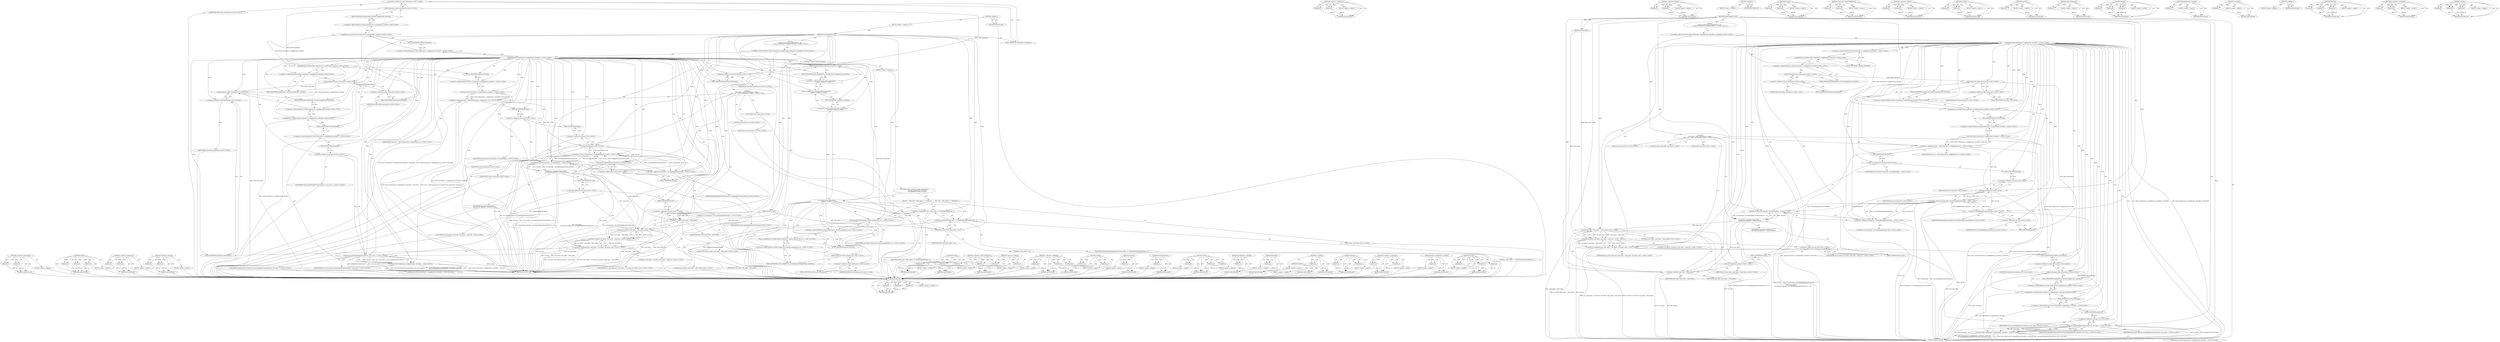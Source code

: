 digraph "std.max" {
vulnerable_236 [label=<(METHOD,&lt;operator&gt;.greaterThan)>];
vulnerable_237 [label=<(PARAM,p1)>];
vulnerable_238 [label=<(PARAM,p2)>];
vulnerable_239 [label=<(BLOCK,&lt;empty&gt;,&lt;empty&gt;)>];
vulnerable_240 [label=<(METHOD_RETURN,ANY)>];
vulnerable_216 [label=<(METHOD,std.pow)>];
vulnerable_217 [label=<(PARAM,p1)>];
vulnerable_218 [label=<(PARAM,p2)>];
vulnerable_219 [label=<(PARAM,p3)>];
vulnerable_220 [label=<(BLOCK,&lt;empty&gt;,&lt;empty&gt;)>];
vulnerable_221 [label=<(METHOD_RETURN,ANY)>];
vulnerable_165 [label=<(METHOD,&lt;operator&gt;.fieldAccess)>];
vulnerable_166 [label=<(PARAM,p1)>];
vulnerable_167 [label=<(PARAM,p2)>];
vulnerable_168 [label=<(BLOCK,&lt;empty&gt;,&lt;empty&gt;)>];
vulnerable_169 [label=<(METHOD_RETURN,ANY)>];
vulnerable_189 [label=<(METHOD,&lt;operator&gt;.division)>];
vulnerable_190 [label=<(PARAM,p1)>];
vulnerable_191 [label=<(PARAM,p2)>];
vulnerable_192 [label=<(BLOCK,&lt;empty&gt;,&lt;empty&gt;)>];
vulnerable_193 [label=<(METHOD_RETURN,ANY)>];
vulnerable_6 [label=<(METHOD,&lt;global&gt;)<SUB>1</SUB>>];
vulnerable_7 [label=<(BLOCK,&lt;empty&gt;,&lt;empty&gt;)<SUB>1</SUB>>];
vulnerable_8 [label=<(METHOD,HandleMagnifyScreen)<SUB>1</SUB>>];
vulnerable_9 [label=<(PARAM,int delta_index)<SUB>1</SUB>>];
vulnerable_10 [label="<(BLOCK,{
  if (Shell::GetInstance()-&gt;magnification_con...,{
  if (Shell::GetInstance()-&gt;magnification_con...)<SUB>1</SUB>>"];
vulnerable_11 [label="<(CONTROL_STRUCTURE,IF,if (Shell::GetInstance()-&gt;magnification_controller()-&gt;IsEnabled()))<SUB>2</SUB>>"];
vulnerable_12 [label="<(IsEnabled,Shell::GetInstance()-&gt;magnification_controller(...)<SUB>2</SUB>>"];
vulnerable_13 [label="<(&lt;operator&gt;.indirectFieldAccess,Shell::GetInstance()-&gt;magnification_controller(...)<SUB>2</SUB>>"];
vulnerable_14 [label="<(magnification_controller,Shell::GetInstance()-&gt;magnification_controller())<SUB>2</SUB>>"];
vulnerable_15 [label="<(&lt;operator&gt;.indirectFieldAccess,Shell::GetInstance()-&gt;magnification_controller)<SUB>2</SUB>>"];
vulnerable_16 [label="<(Shell.GetInstance,Shell::GetInstance())<SUB>2</SUB>>"];
vulnerable_17 [label="<(&lt;operator&gt;.fieldAccess,Shell::GetInstance)<SUB>2</SUB>>"];
vulnerable_18 [label="<(IDENTIFIER,Shell,Shell::GetInstance())<SUB>2</SUB>>"];
vulnerable_19 [label=<(FIELD_IDENTIFIER,GetInstance,GetInstance)<SUB>2</SUB>>];
vulnerable_20 [label=<(FIELD_IDENTIFIER,magnification_controller,magnification_controller)<SUB>2</SUB>>];
vulnerable_21 [label=<(FIELD_IDENTIFIER,IsEnabled,IsEnabled)<SUB>2</SUB>>];
vulnerable_22 [label="<(BLOCK,{
    float scale = Shell::GetInstance()-&gt;magni...,{
    float scale = Shell::GetInstance()-&gt;magni...)<SUB>2</SUB>>"];
vulnerable_23 [label="<(LOCAL,float scale: float)<SUB>3</SUB>>"];
vulnerable_24 [label="<(&lt;operator&gt;.assignment,scale = Shell::GetInstance()-&gt;magnification_con...)<SUB>3</SUB>>"];
vulnerable_25 [label="<(IDENTIFIER,scale,scale = Shell::GetInstance()-&gt;magnification_con...)<SUB>3</SUB>>"];
vulnerable_26 [label="<(GetScale,Shell::GetInstance()-&gt;magnification_controller(...)<SUB>3</SUB>>"];
vulnerable_27 [label="<(&lt;operator&gt;.indirectFieldAccess,Shell::GetInstance()-&gt;magnification_controller(...)<SUB>3</SUB>>"];
vulnerable_28 [label="<(magnification_controller,Shell::GetInstance()-&gt;magnification_controller())<SUB>3</SUB>>"];
vulnerable_29 [label="<(&lt;operator&gt;.indirectFieldAccess,Shell::GetInstance()-&gt;magnification_controller)<SUB>3</SUB>>"];
vulnerable_30 [label="<(Shell.GetInstance,Shell::GetInstance())<SUB>3</SUB>>"];
vulnerable_31 [label="<(&lt;operator&gt;.fieldAccess,Shell::GetInstance)<SUB>3</SUB>>"];
vulnerable_32 [label="<(IDENTIFIER,Shell,Shell::GetInstance())<SUB>3</SUB>>"];
vulnerable_33 [label=<(FIELD_IDENTIFIER,GetInstance,GetInstance)<SUB>3</SUB>>];
vulnerable_34 [label=<(FIELD_IDENTIFIER,magnification_controller,magnification_controller)<SUB>3</SUB>>];
vulnerable_35 [label=<(FIELD_IDENTIFIER,GetScale,GetScale)<SUB>3</SUB>>];
vulnerable_36 [label="<(LOCAL,int scale_index: int)<SUB>4</SUB>>"];
vulnerable_37 [label="<(&lt;operator&gt;.assignment,scale_index =
        std::floor(std::log(scale...)<SUB>4</SUB>>"];
vulnerable_38 [label="<(IDENTIFIER,scale_index,scale_index =
        std::floor(std::log(scale...)<SUB>4</SUB>>"];
vulnerable_39 [label="<(std.floor,std::floor(std::log(scale) / std::log(kMagnific...)<SUB>5</SUB>>"];
vulnerable_40 [label="<(&lt;operator&gt;.fieldAccess,std::floor)<SUB>5</SUB>>"];
vulnerable_41 [label="<(IDENTIFIER,std,std::floor(std::log(scale) / std::log(kMagnific...)<SUB>5</SUB>>"];
vulnerable_42 [label=<(FIELD_IDENTIFIER,floor,floor)<SUB>5</SUB>>];
vulnerable_43 [label="<(&lt;operator&gt;.addition,std::log(scale) / std::log(kMagnificationScaleF...)<SUB>5</SUB>>"];
vulnerable_44 [label="<(&lt;operator&gt;.division,std::log(scale) / std::log(kMagnificationScaleF...)<SUB>5</SUB>>"];
vulnerable_45 [label="<(std.log,std::log(scale))<SUB>5</SUB>>"];
vulnerable_46 [label="<(&lt;operator&gt;.fieldAccess,std::log)<SUB>5</SUB>>"];
vulnerable_47 [label="<(IDENTIFIER,std,std::log(scale))<SUB>5</SUB>>"];
vulnerable_48 [label=<(FIELD_IDENTIFIER,log,log)<SUB>5</SUB>>];
vulnerable_49 [label="<(IDENTIFIER,scale,std::log(scale))<SUB>5</SUB>>"];
vulnerable_50 [label="<(std.log,std::log(kMagnificationScaleFactor))<SUB>5</SUB>>"];
vulnerable_51 [label="<(&lt;operator&gt;.fieldAccess,std::log)<SUB>5</SUB>>"];
vulnerable_52 [label="<(IDENTIFIER,std,std::log(kMagnificationScaleFactor))<SUB>5</SUB>>"];
vulnerable_53 [label=<(FIELD_IDENTIFIER,log,log)<SUB>5</SUB>>];
vulnerable_54 [label="<(IDENTIFIER,kMagnificationScaleFactor,std::log(kMagnificationScaleFactor))<SUB>5</SUB>>"];
vulnerable_55 [label="<(LITERAL,0.5,std::log(scale) / std::log(kMagnificationScaleF...)<SUB>5</SUB>>"];
vulnerable_56 [label="<(LOCAL,int new_scale_index: int)<SUB>7</SUB>>"];
vulnerable_57 [label="<(&lt;operator&gt;.assignment,new_scale_index = std::max(0, std::min(8, scale...)<SUB>7</SUB>>"];
vulnerable_58 [label="<(IDENTIFIER,new_scale_index,new_scale_index = std::max(0, std::min(8, scale...)<SUB>7</SUB>>"];
vulnerable_59 [label="<(std.max,std::max(0, std::min(8, scale_index + delta_ind...)<SUB>7</SUB>>"];
vulnerable_60 [label="<(&lt;operator&gt;.fieldAccess,std::max)<SUB>7</SUB>>"];
vulnerable_61 [label="<(IDENTIFIER,std,std::max(0, std::min(8, scale_index + delta_ind...)<SUB>7</SUB>>"];
vulnerable_62 [label=<(FIELD_IDENTIFIER,max,max)<SUB>7</SUB>>];
vulnerable_63 [label="<(LITERAL,0,std::max(0, std::min(8, scale_index + delta_ind...)<SUB>7</SUB>>"];
vulnerable_64 [label="<(std.min,std::min(8, scale_index + delta_index))<SUB>7</SUB>>"];
vulnerable_65 [label="<(&lt;operator&gt;.fieldAccess,std::min)<SUB>7</SUB>>"];
vulnerable_66 [label="<(IDENTIFIER,std,std::min(8, scale_index + delta_index))<SUB>7</SUB>>"];
vulnerable_67 [label=<(FIELD_IDENTIFIER,min,min)<SUB>7</SUB>>];
vulnerable_68 [label="<(LITERAL,8,std::min(8, scale_index + delta_index))<SUB>7</SUB>>"];
vulnerable_69 [label=<(&lt;operator&gt;.addition,scale_index + delta_index)<SUB>7</SUB>>];
vulnerable_70 [label=<(IDENTIFIER,scale_index,scale_index + delta_index)<SUB>7</SUB>>];
vulnerable_71 [label=<(IDENTIFIER,delta_index,scale_index + delta_index)<SUB>7</SUB>>];
vulnerable_72 [label="<(SetScale,Shell::GetInstance()-&gt;magnification_controller(...)<SUB>9</SUB>>"];
vulnerable_73 [label="<(&lt;operator&gt;.indirectFieldAccess,Shell::GetInstance()-&gt;magnification_controller(...)<SUB>9</SUB>>"];
vulnerable_74 [label="<(magnification_controller,Shell::GetInstance()-&gt;magnification_controller())<SUB>9</SUB>>"];
vulnerable_75 [label="<(&lt;operator&gt;.indirectFieldAccess,Shell::GetInstance()-&gt;magnification_controller)<SUB>9</SUB>>"];
vulnerable_76 [label="<(Shell.GetInstance,Shell::GetInstance())<SUB>9</SUB>>"];
vulnerable_77 [label="<(&lt;operator&gt;.fieldAccess,Shell::GetInstance)<SUB>9</SUB>>"];
vulnerable_78 [label="<(IDENTIFIER,Shell,Shell::GetInstance())<SUB>9</SUB>>"];
vulnerable_79 [label=<(FIELD_IDENTIFIER,GetInstance,GetInstance)<SUB>9</SUB>>];
vulnerable_80 [label=<(FIELD_IDENTIFIER,magnification_controller,magnification_controller)<SUB>9</SUB>>];
vulnerable_81 [label=<(FIELD_IDENTIFIER,SetScale,SetScale)<SUB>9</SUB>>];
vulnerable_82 [label="<(std.pow,std::pow(kMagnificationScaleFactor, new_scale_i...)<SUB>10</SUB>>"];
vulnerable_83 [label="<(&lt;operator&gt;.fieldAccess,std::pow)<SUB>10</SUB>>"];
vulnerable_84 [label="<(IDENTIFIER,std,std::pow(kMagnificationScaleFactor, new_scale_i...)<SUB>10</SUB>>"];
vulnerable_85 [label=<(FIELD_IDENTIFIER,pow,pow)<SUB>10</SUB>>];
vulnerable_86 [label="<(IDENTIFIER,kMagnificationScaleFactor,std::pow(kMagnificationScaleFactor, new_scale_i...)<SUB>10</SUB>>"];
vulnerable_87 [label="<(IDENTIFIER,new_scale_index,std::pow(kMagnificationScaleFactor, new_scale_i...)<SUB>10</SUB>>"];
vulnerable_88 [label="<(LITERAL,true,Shell::GetInstance()-&gt;magnification_controller(...)<SUB>10</SUB>>"];
vulnerable_89 [label=<(CONTROL_STRUCTURE,ELSE,else)<SUB>11</SUB>>];
vulnerable_90 [label=<(BLOCK,&lt;empty&gt;,&lt;empty&gt;)<SUB>11</SUB>>];
vulnerable_91 [label="<(CONTROL_STRUCTURE,IF,if (Shell::GetInstance()
                 -&gt;partial_magnification_controller()
                 -&gt;is_enabled()))<SUB>11</SUB>>"];
vulnerable_92 [label="<(is_enabled,Shell::GetInstance()
                 -&gt;partial...)<SUB>11</SUB>>"];
vulnerable_93 [label="<(&lt;operator&gt;.indirectFieldAccess,Shell::GetInstance()
                 -&gt;partial...)<SUB>11</SUB>>"];
vulnerable_94 [label="<(partial_magnification_controller,Shell::GetInstance()
                 -&gt;partial...)<SUB>11</SUB>>"];
vulnerable_95 [label="<(&lt;operator&gt;.indirectFieldAccess,Shell::GetInstance()
                 -&gt;partial...)<SUB>11</SUB>>"];
vulnerable_96 [label="<(Shell.GetInstance,Shell::GetInstance())<SUB>11</SUB>>"];
vulnerable_97 [label="<(&lt;operator&gt;.fieldAccess,Shell::GetInstance)<SUB>11</SUB>>"];
vulnerable_98 [label="<(IDENTIFIER,Shell,Shell::GetInstance())<SUB>11</SUB>>"];
vulnerable_99 [label=<(FIELD_IDENTIFIER,GetInstance,GetInstance)<SUB>11</SUB>>];
vulnerable_100 [label=<(FIELD_IDENTIFIER,partial_magnification_controller,partial_magnification_controller)<SUB>11</SUB>>];
vulnerable_101 [label=<(FIELD_IDENTIFIER,is_enabled,is_enabled)<SUB>11</SUB>>];
vulnerable_102 [label=<(BLOCK,{
    float scale = delta_index &gt; 0 ? kDefaultP...,{
    float scale = delta_index &gt; 0 ? kDefaultP...)<SUB>13</SUB>>];
vulnerable_103 [label="<(LOCAL,float scale: float)<SUB>14</SUB>>"];
vulnerable_104 [label=<(&lt;operator&gt;.assignment,scale = delta_index &gt; 0 ? kDefaultPartialMagnif...)<SUB>14</SUB>>];
vulnerable_105 [label=<(IDENTIFIER,scale,scale = delta_index &gt; 0 ? kDefaultPartialMagnif...)<SUB>14</SUB>>];
vulnerable_106 [label=<(&lt;operator&gt;.conditional,delta_index &gt; 0 ? kDefaultPartialMagnifiedScale...)<SUB>14</SUB>>];
vulnerable_107 [label=<(&lt;operator&gt;.greaterThan,delta_index &gt; 0)<SUB>14</SUB>>];
vulnerable_108 [label=<(IDENTIFIER,delta_index,delta_index &gt; 0)<SUB>14</SUB>>];
vulnerable_109 [label=<(LITERAL,0,delta_index &gt; 0)<SUB>14</SUB>>];
vulnerable_110 [label=<(IDENTIFIER,kDefaultPartialMagnifiedScale,delta_index &gt; 0 ? kDefaultPartialMagnifiedScale...)<SUB>14</SUB>>];
vulnerable_111 [label=<(LITERAL,1,delta_index &gt; 0 ? kDefaultPartialMagnifiedScale...)<SUB>14</SUB>>];
vulnerable_112 [label="<(SetScale,Shell::GetInstance()-&gt;partial_magnification_con...)<SUB>15</SUB>>"];
vulnerable_113 [label="<(&lt;operator&gt;.indirectFieldAccess,Shell::GetInstance()-&gt;partial_magnification_con...)<SUB>15</SUB>>"];
vulnerable_114 [label="<(partial_magnification_controller,Shell::GetInstance()-&gt;partial_magnification_con...)<SUB>15</SUB>>"];
vulnerable_115 [label="<(&lt;operator&gt;.indirectFieldAccess,Shell::GetInstance()-&gt;partial_magnification_con...)<SUB>15</SUB>>"];
vulnerable_116 [label="<(Shell.GetInstance,Shell::GetInstance())<SUB>15</SUB>>"];
vulnerable_117 [label="<(&lt;operator&gt;.fieldAccess,Shell::GetInstance)<SUB>15</SUB>>"];
vulnerable_118 [label="<(IDENTIFIER,Shell,Shell::GetInstance())<SUB>15</SUB>>"];
vulnerable_119 [label=<(FIELD_IDENTIFIER,GetInstance,GetInstance)<SUB>15</SUB>>];
vulnerable_120 [label=<(FIELD_IDENTIFIER,partial_magnification_controller,partial_magnification_controller)<SUB>15</SUB>>];
vulnerable_121 [label=<(FIELD_IDENTIFIER,SetScale,SetScale)<SUB>15</SUB>>];
vulnerable_122 [label="<(IDENTIFIER,scale,Shell::GetInstance()-&gt;partial_magnification_con...)<SUB>15</SUB>>"];
vulnerable_123 [label=<(METHOD_RETURN,void)<SUB>1</SUB>>];
vulnerable_125 [label=<(METHOD_RETURN,ANY)<SUB>1</SUB>>];
vulnerable_194 [label=<(METHOD,std.log)>];
vulnerable_195 [label=<(PARAM,p1)>];
vulnerable_196 [label=<(PARAM,p2)>];
vulnerable_197 [label=<(BLOCK,&lt;empty&gt;,&lt;empty&gt;)>];
vulnerable_198 [label=<(METHOD_RETURN,ANY)>];
vulnerable_152 [label=<(METHOD,&lt;operator&gt;.indirectFieldAccess)>];
vulnerable_153 [label=<(PARAM,p1)>];
vulnerable_154 [label=<(PARAM,p2)>];
vulnerable_155 [label=<(BLOCK,&lt;empty&gt;,&lt;empty&gt;)>];
vulnerable_156 [label=<(METHOD_RETURN,ANY)>];
vulnerable_184 [label=<(METHOD,&lt;operator&gt;.addition)>];
vulnerable_185 [label=<(PARAM,p1)>];
vulnerable_186 [label=<(PARAM,p2)>];
vulnerable_187 [label=<(BLOCK,&lt;empty&gt;,&lt;empty&gt;)>];
vulnerable_188 [label=<(METHOD_RETURN,ANY)>];
vulnerable_230 [label=<(METHOD,&lt;operator&gt;.conditional)>];
vulnerable_231 [label=<(PARAM,p1)>];
vulnerable_232 [label=<(PARAM,p2)>];
vulnerable_233 [label=<(PARAM,p3)>];
vulnerable_234 [label=<(BLOCK,&lt;empty&gt;,&lt;empty&gt;)>];
vulnerable_235 [label=<(METHOD_RETURN,ANY)>];
vulnerable_179 [label=<(METHOD,std.floor)>];
vulnerable_180 [label=<(PARAM,p1)>];
vulnerable_181 [label=<(PARAM,p2)>];
vulnerable_182 [label=<(BLOCK,&lt;empty&gt;,&lt;empty&gt;)>];
vulnerable_183 [label=<(METHOD_RETURN,ANY)>];
vulnerable_175 [label=<(METHOD,GetScale)>];
vulnerable_176 [label=<(PARAM,p1)>];
vulnerable_177 [label=<(BLOCK,&lt;empty&gt;,&lt;empty&gt;)>];
vulnerable_178 [label=<(METHOD_RETURN,ANY)>];
vulnerable_161 [label=<(METHOD,Shell.GetInstance)>];
vulnerable_162 [label=<(PARAM,p1)>];
vulnerable_163 [label=<(BLOCK,&lt;empty&gt;,&lt;empty&gt;)>];
vulnerable_164 [label=<(METHOD_RETURN,ANY)>];
vulnerable_205 [label=<(METHOD,std.min)>];
vulnerable_206 [label=<(PARAM,p1)>];
vulnerable_207 [label=<(PARAM,p2)>];
vulnerable_208 [label=<(PARAM,p3)>];
vulnerable_209 [label=<(BLOCK,&lt;empty&gt;,&lt;empty&gt;)>];
vulnerable_210 [label=<(METHOD_RETURN,ANY)>];
vulnerable_157 [label=<(METHOD,magnification_controller)>];
vulnerable_158 [label=<(PARAM,p1)>];
vulnerable_159 [label=<(BLOCK,&lt;empty&gt;,&lt;empty&gt;)>];
vulnerable_160 [label=<(METHOD_RETURN,ANY)>];
vulnerable_148 [label=<(METHOD,IsEnabled)>];
vulnerable_149 [label=<(PARAM,p1)>];
vulnerable_150 [label=<(BLOCK,&lt;empty&gt;,&lt;empty&gt;)>];
vulnerable_151 [label=<(METHOD_RETURN,ANY)>];
vulnerable_142 [label=<(METHOD,&lt;global&gt;)<SUB>1</SUB>>];
vulnerable_143 [label=<(BLOCK,&lt;empty&gt;,&lt;empty&gt;)>];
vulnerable_144 [label=<(METHOD_RETURN,ANY)>];
vulnerable_222 [label=<(METHOD,is_enabled)>];
vulnerable_223 [label=<(PARAM,p1)>];
vulnerable_224 [label=<(BLOCK,&lt;empty&gt;,&lt;empty&gt;)>];
vulnerable_225 [label=<(METHOD_RETURN,ANY)>];
vulnerable_211 [label=<(METHOD,SetScale)>];
vulnerable_212 [label=<(PARAM,p1)>];
vulnerable_213 [label=<(PARAM,p2)>];
vulnerable_214 [label=<(BLOCK,&lt;empty&gt;,&lt;empty&gt;)>];
vulnerable_215 [label=<(METHOD_RETURN,ANY)>];
vulnerable_170 [label=<(METHOD,&lt;operator&gt;.assignment)>];
vulnerable_171 [label=<(PARAM,p1)>];
vulnerable_172 [label=<(PARAM,p2)>];
vulnerable_173 [label=<(BLOCK,&lt;empty&gt;,&lt;empty&gt;)>];
vulnerable_174 [label=<(METHOD_RETURN,ANY)>];
vulnerable_226 [label=<(METHOD,partial_magnification_controller)>];
vulnerable_227 [label=<(PARAM,p1)>];
vulnerable_228 [label=<(BLOCK,&lt;empty&gt;,&lt;empty&gt;)>];
vulnerable_229 [label=<(METHOD_RETURN,ANY)>];
vulnerable_199 [label=<(METHOD,std.max)>];
vulnerable_200 [label=<(PARAM,p1)>];
vulnerable_201 [label=<(PARAM,p2)>];
vulnerable_202 [label=<(PARAM,p3)>];
vulnerable_203 [label=<(BLOCK,&lt;empty&gt;,&lt;empty&gt;)>];
vulnerable_204 [label=<(METHOD_RETURN,ANY)>];
fixed_183 [label=<(METHOD,std.pow)>];
fixed_184 [label=<(PARAM,p1)>];
fixed_185 [label=<(PARAM,p2)>];
fixed_186 [label=<(PARAM,p3)>];
fixed_187 [label=<(BLOCK,&lt;empty&gt;,&lt;empty&gt;)>];
fixed_188 [label=<(METHOD_RETURN,ANY)>];
fixed_131 [label=<(METHOD,&lt;operator&gt;.fieldAccess)>];
fixed_132 [label=<(PARAM,p1)>];
fixed_133 [label=<(PARAM,p2)>];
fixed_134 [label=<(BLOCK,&lt;empty&gt;,&lt;empty&gt;)>];
fixed_135 [label=<(METHOD_RETURN,ANY)>];
fixed_155 [label=<(METHOD,&lt;operator&gt;.division)>];
fixed_156 [label=<(PARAM,p1)>];
fixed_157 [label=<(PARAM,p2)>];
fixed_158 [label=<(BLOCK,&lt;empty&gt;,&lt;empty&gt;)>];
fixed_159 [label=<(METHOD_RETURN,ANY)>];
fixed_6 [label=<(METHOD,&lt;global&gt;)<SUB>1</SUB>>];
fixed_7 [label=<(BLOCK,&lt;empty&gt;,&lt;empty&gt;)<SUB>1</SUB>>];
fixed_8 [label=<(METHOD,HandleMagnifyScreen)<SUB>1</SUB>>];
fixed_9 [label=<(PARAM,int delta_index)<SUB>1</SUB>>];
fixed_10 [label="<(BLOCK,{
  if (Shell::GetInstance()-&gt;magnification_con...,{
  if (Shell::GetInstance()-&gt;magnification_con...)<SUB>1</SUB>>"];
fixed_11 [label="<(CONTROL_STRUCTURE,IF,if (Shell::GetInstance()-&gt;magnification_controller()-&gt;IsEnabled()))<SUB>2</SUB>>"];
fixed_12 [label="<(IsEnabled,Shell::GetInstance()-&gt;magnification_controller(...)<SUB>2</SUB>>"];
fixed_13 [label="<(&lt;operator&gt;.indirectFieldAccess,Shell::GetInstance()-&gt;magnification_controller(...)<SUB>2</SUB>>"];
fixed_14 [label="<(magnification_controller,Shell::GetInstance()-&gt;magnification_controller())<SUB>2</SUB>>"];
fixed_15 [label="<(&lt;operator&gt;.indirectFieldAccess,Shell::GetInstance()-&gt;magnification_controller)<SUB>2</SUB>>"];
fixed_16 [label="<(Shell.GetInstance,Shell::GetInstance())<SUB>2</SUB>>"];
fixed_17 [label="<(&lt;operator&gt;.fieldAccess,Shell::GetInstance)<SUB>2</SUB>>"];
fixed_18 [label="<(IDENTIFIER,Shell,Shell::GetInstance())<SUB>2</SUB>>"];
fixed_19 [label=<(FIELD_IDENTIFIER,GetInstance,GetInstance)<SUB>2</SUB>>];
fixed_20 [label=<(FIELD_IDENTIFIER,magnification_controller,magnification_controller)<SUB>2</SUB>>];
fixed_21 [label=<(FIELD_IDENTIFIER,IsEnabled,IsEnabled)<SUB>2</SUB>>];
fixed_22 [label="<(BLOCK,{
    float scale = Shell::GetInstance()-&gt;magni...,{
    float scale = Shell::GetInstance()-&gt;magni...)<SUB>2</SUB>>"];
fixed_23 [label="<(LOCAL,float scale: float)<SUB>3</SUB>>"];
fixed_24 [label="<(&lt;operator&gt;.assignment,scale = Shell::GetInstance()-&gt;magnification_con...)<SUB>3</SUB>>"];
fixed_25 [label="<(IDENTIFIER,scale,scale = Shell::GetInstance()-&gt;magnification_con...)<SUB>3</SUB>>"];
fixed_26 [label="<(GetScale,Shell::GetInstance()-&gt;magnification_controller(...)<SUB>3</SUB>>"];
fixed_27 [label="<(&lt;operator&gt;.indirectFieldAccess,Shell::GetInstance()-&gt;magnification_controller(...)<SUB>3</SUB>>"];
fixed_28 [label="<(magnification_controller,Shell::GetInstance()-&gt;magnification_controller())<SUB>3</SUB>>"];
fixed_29 [label="<(&lt;operator&gt;.indirectFieldAccess,Shell::GetInstance()-&gt;magnification_controller)<SUB>3</SUB>>"];
fixed_30 [label="<(Shell.GetInstance,Shell::GetInstance())<SUB>3</SUB>>"];
fixed_31 [label="<(&lt;operator&gt;.fieldAccess,Shell::GetInstance)<SUB>3</SUB>>"];
fixed_32 [label="<(IDENTIFIER,Shell,Shell::GetInstance())<SUB>3</SUB>>"];
fixed_33 [label=<(FIELD_IDENTIFIER,GetInstance,GetInstance)<SUB>3</SUB>>];
fixed_34 [label=<(FIELD_IDENTIFIER,magnification_controller,magnification_controller)<SUB>3</SUB>>];
fixed_35 [label=<(FIELD_IDENTIFIER,GetScale,GetScale)<SUB>3</SUB>>];
fixed_36 [label="<(LOCAL,int scale_index: int)<SUB>4</SUB>>"];
fixed_37 [label="<(&lt;operator&gt;.assignment,scale_index =
        std::floor(std::log(scale...)<SUB>4</SUB>>"];
fixed_38 [label="<(IDENTIFIER,scale_index,scale_index =
        std::floor(std::log(scale...)<SUB>4</SUB>>"];
fixed_39 [label="<(std.floor,std::floor(std::log(scale) / std::log(kMagnific...)<SUB>5</SUB>>"];
fixed_40 [label="<(&lt;operator&gt;.fieldAccess,std::floor)<SUB>5</SUB>>"];
fixed_41 [label="<(IDENTIFIER,std,std::floor(std::log(scale) / std::log(kMagnific...)<SUB>5</SUB>>"];
fixed_42 [label=<(FIELD_IDENTIFIER,floor,floor)<SUB>5</SUB>>];
fixed_43 [label="<(&lt;operator&gt;.addition,std::log(scale) / std::log(kMagnificationScaleF...)<SUB>5</SUB>>"];
fixed_44 [label="<(&lt;operator&gt;.division,std::log(scale) / std::log(kMagnificationScaleF...)<SUB>5</SUB>>"];
fixed_45 [label="<(std.log,std::log(scale))<SUB>5</SUB>>"];
fixed_46 [label="<(&lt;operator&gt;.fieldAccess,std::log)<SUB>5</SUB>>"];
fixed_47 [label="<(IDENTIFIER,std,std::log(scale))<SUB>5</SUB>>"];
fixed_48 [label=<(FIELD_IDENTIFIER,log,log)<SUB>5</SUB>>];
fixed_49 [label="<(IDENTIFIER,scale,std::log(scale))<SUB>5</SUB>>"];
fixed_50 [label="<(std.log,std::log(kMagnificationScaleFactor))<SUB>5</SUB>>"];
fixed_51 [label="<(&lt;operator&gt;.fieldAccess,std::log)<SUB>5</SUB>>"];
fixed_52 [label="<(IDENTIFIER,std,std::log(kMagnificationScaleFactor))<SUB>5</SUB>>"];
fixed_53 [label=<(FIELD_IDENTIFIER,log,log)<SUB>5</SUB>>];
fixed_54 [label="<(IDENTIFIER,kMagnificationScaleFactor,std::log(kMagnificationScaleFactor))<SUB>5</SUB>>"];
fixed_55 [label="<(LITERAL,0.5,std::log(scale) / std::log(kMagnificationScaleF...)<SUB>5</SUB>>"];
fixed_56 [label="<(LOCAL,int new_scale_index: int)<SUB>7</SUB>>"];
fixed_57 [label="<(&lt;operator&gt;.assignment,new_scale_index = std::max(0, std::min(8, scale...)<SUB>7</SUB>>"];
fixed_58 [label="<(IDENTIFIER,new_scale_index,new_scale_index = std::max(0, std::min(8, scale...)<SUB>7</SUB>>"];
fixed_59 [label="<(std.max,std::max(0, std::min(8, scale_index + delta_ind...)<SUB>7</SUB>>"];
fixed_60 [label="<(&lt;operator&gt;.fieldAccess,std::max)<SUB>7</SUB>>"];
fixed_61 [label="<(IDENTIFIER,std,std::max(0, std::min(8, scale_index + delta_ind...)<SUB>7</SUB>>"];
fixed_62 [label=<(FIELD_IDENTIFIER,max,max)<SUB>7</SUB>>];
fixed_63 [label="<(LITERAL,0,std::max(0, std::min(8, scale_index + delta_ind...)<SUB>7</SUB>>"];
fixed_64 [label="<(std.min,std::min(8, scale_index + delta_index))<SUB>7</SUB>>"];
fixed_65 [label="<(&lt;operator&gt;.fieldAccess,std::min)<SUB>7</SUB>>"];
fixed_66 [label="<(IDENTIFIER,std,std::min(8, scale_index + delta_index))<SUB>7</SUB>>"];
fixed_67 [label=<(FIELD_IDENTIFIER,min,min)<SUB>7</SUB>>];
fixed_68 [label="<(LITERAL,8,std::min(8, scale_index + delta_index))<SUB>7</SUB>>"];
fixed_69 [label=<(&lt;operator&gt;.addition,scale_index + delta_index)<SUB>7</SUB>>];
fixed_70 [label=<(IDENTIFIER,scale_index,scale_index + delta_index)<SUB>7</SUB>>];
fixed_71 [label=<(IDENTIFIER,delta_index,scale_index + delta_index)<SUB>7</SUB>>];
fixed_72 [label="<(SetScale,Shell::GetInstance()-&gt;magnification_controller(...)<SUB>9</SUB>>"];
fixed_73 [label="<(&lt;operator&gt;.indirectFieldAccess,Shell::GetInstance()-&gt;magnification_controller(...)<SUB>9</SUB>>"];
fixed_74 [label="<(magnification_controller,Shell::GetInstance()-&gt;magnification_controller())<SUB>9</SUB>>"];
fixed_75 [label="<(&lt;operator&gt;.indirectFieldAccess,Shell::GetInstance()-&gt;magnification_controller)<SUB>9</SUB>>"];
fixed_76 [label="<(Shell.GetInstance,Shell::GetInstance())<SUB>9</SUB>>"];
fixed_77 [label="<(&lt;operator&gt;.fieldAccess,Shell::GetInstance)<SUB>9</SUB>>"];
fixed_78 [label="<(IDENTIFIER,Shell,Shell::GetInstance())<SUB>9</SUB>>"];
fixed_79 [label=<(FIELD_IDENTIFIER,GetInstance,GetInstance)<SUB>9</SUB>>];
fixed_80 [label=<(FIELD_IDENTIFIER,magnification_controller,magnification_controller)<SUB>9</SUB>>];
fixed_81 [label=<(FIELD_IDENTIFIER,SetScale,SetScale)<SUB>9</SUB>>];
fixed_82 [label="<(std.pow,std::pow(kMagnificationScaleFactor, new_scale_i...)<SUB>10</SUB>>"];
fixed_83 [label="<(&lt;operator&gt;.fieldAccess,std::pow)<SUB>10</SUB>>"];
fixed_84 [label="<(IDENTIFIER,std,std::pow(kMagnificationScaleFactor, new_scale_i...)<SUB>10</SUB>>"];
fixed_85 [label=<(FIELD_IDENTIFIER,pow,pow)<SUB>10</SUB>>];
fixed_86 [label="<(IDENTIFIER,kMagnificationScaleFactor,std::pow(kMagnificationScaleFactor, new_scale_i...)<SUB>10</SUB>>"];
fixed_87 [label="<(IDENTIFIER,new_scale_index,std::pow(kMagnificationScaleFactor, new_scale_i...)<SUB>10</SUB>>"];
fixed_88 [label="<(LITERAL,true,Shell::GetInstance()-&gt;magnification_controller(...)<SUB>10</SUB>>"];
fixed_89 [label=<(METHOD_RETURN,void)<SUB>1</SUB>>];
fixed_91 [label=<(METHOD_RETURN,ANY)<SUB>1</SUB>>];
fixed_160 [label=<(METHOD,std.log)>];
fixed_161 [label=<(PARAM,p1)>];
fixed_162 [label=<(PARAM,p2)>];
fixed_163 [label=<(BLOCK,&lt;empty&gt;,&lt;empty&gt;)>];
fixed_164 [label=<(METHOD_RETURN,ANY)>];
fixed_118 [label=<(METHOD,&lt;operator&gt;.indirectFieldAccess)>];
fixed_119 [label=<(PARAM,p1)>];
fixed_120 [label=<(PARAM,p2)>];
fixed_121 [label=<(BLOCK,&lt;empty&gt;,&lt;empty&gt;)>];
fixed_122 [label=<(METHOD_RETURN,ANY)>];
fixed_150 [label=<(METHOD,&lt;operator&gt;.addition)>];
fixed_151 [label=<(PARAM,p1)>];
fixed_152 [label=<(PARAM,p2)>];
fixed_153 [label=<(BLOCK,&lt;empty&gt;,&lt;empty&gt;)>];
fixed_154 [label=<(METHOD_RETURN,ANY)>];
fixed_145 [label=<(METHOD,std.floor)>];
fixed_146 [label=<(PARAM,p1)>];
fixed_147 [label=<(PARAM,p2)>];
fixed_148 [label=<(BLOCK,&lt;empty&gt;,&lt;empty&gt;)>];
fixed_149 [label=<(METHOD_RETURN,ANY)>];
fixed_141 [label=<(METHOD,GetScale)>];
fixed_142 [label=<(PARAM,p1)>];
fixed_143 [label=<(BLOCK,&lt;empty&gt;,&lt;empty&gt;)>];
fixed_144 [label=<(METHOD_RETURN,ANY)>];
fixed_127 [label=<(METHOD,Shell.GetInstance)>];
fixed_128 [label=<(PARAM,p1)>];
fixed_129 [label=<(BLOCK,&lt;empty&gt;,&lt;empty&gt;)>];
fixed_130 [label=<(METHOD_RETURN,ANY)>];
fixed_171 [label=<(METHOD,std.min)>];
fixed_172 [label=<(PARAM,p1)>];
fixed_173 [label=<(PARAM,p2)>];
fixed_174 [label=<(PARAM,p3)>];
fixed_175 [label=<(BLOCK,&lt;empty&gt;,&lt;empty&gt;)>];
fixed_176 [label=<(METHOD_RETURN,ANY)>];
fixed_123 [label=<(METHOD,magnification_controller)>];
fixed_124 [label=<(PARAM,p1)>];
fixed_125 [label=<(BLOCK,&lt;empty&gt;,&lt;empty&gt;)>];
fixed_126 [label=<(METHOD_RETURN,ANY)>];
fixed_114 [label=<(METHOD,IsEnabled)>];
fixed_115 [label=<(PARAM,p1)>];
fixed_116 [label=<(BLOCK,&lt;empty&gt;,&lt;empty&gt;)>];
fixed_117 [label=<(METHOD_RETURN,ANY)>];
fixed_108 [label=<(METHOD,&lt;global&gt;)<SUB>1</SUB>>];
fixed_109 [label=<(BLOCK,&lt;empty&gt;,&lt;empty&gt;)>];
fixed_110 [label=<(METHOD_RETURN,ANY)>];
fixed_177 [label=<(METHOD,SetScale)>];
fixed_178 [label=<(PARAM,p1)>];
fixed_179 [label=<(PARAM,p2)>];
fixed_180 [label=<(PARAM,p3)>];
fixed_181 [label=<(BLOCK,&lt;empty&gt;,&lt;empty&gt;)>];
fixed_182 [label=<(METHOD_RETURN,ANY)>];
fixed_136 [label=<(METHOD,&lt;operator&gt;.assignment)>];
fixed_137 [label=<(PARAM,p1)>];
fixed_138 [label=<(PARAM,p2)>];
fixed_139 [label=<(BLOCK,&lt;empty&gt;,&lt;empty&gt;)>];
fixed_140 [label=<(METHOD_RETURN,ANY)>];
fixed_165 [label=<(METHOD,std.max)>];
fixed_166 [label=<(PARAM,p1)>];
fixed_167 [label=<(PARAM,p2)>];
fixed_168 [label=<(PARAM,p3)>];
fixed_169 [label=<(BLOCK,&lt;empty&gt;,&lt;empty&gt;)>];
fixed_170 [label=<(METHOD_RETURN,ANY)>];
vulnerable_236 -> vulnerable_237  [key=0, label="AST: "];
vulnerable_236 -> vulnerable_237  [key=1, label="DDG: "];
vulnerable_236 -> vulnerable_239  [key=0, label="AST: "];
vulnerable_236 -> vulnerable_238  [key=0, label="AST: "];
vulnerable_236 -> vulnerable_238  [key=1, label="DDG: "];
vulnerable_236 -> vulnerable_240  [key=0, label="AST: "];
vulnerable_236 -> vulnerable_240  [key=1, label="CFG: "];
vulnerable_237 -> vulnerable_240  [key=0, label="DDG: p1"];
vulnerable_238 -> vulnerable_240  [key=0, label="DDG: p2"];
vulnerable_239 -> fixed_183  [key=0];
vulnerable_240 -> fixed_183  [key=0];
vulnerable_216 -> vulnerable_217  [key=0, label="AST: "];
vulnerable_216 -> vulnerable_217  [key=1, label="DDG: "];
vulnerable_216 -> vulnerable_220  [key=0, label="AST: "];
vulnerable_216 -> vulnerable_218  [key=0, label="AST: "];
vulnerable_216 -> vulnerable_218  [key=1, label="DDG: "];
vulnerable_216 -> vulnerable_221  [key=0, label="AST: "];
vulnerable_216 -> vulnerable_221  [key=1, label="CFG: "];
vulnerable_216 -> vulnerable_219  [key=0, label="AST: "];
vulnerable_216 -> vulnerable_219  [key=1, label="DDG: "];
vulnerable_217 -> vulnerable_221  [key=0, label="DDG: p1"];
vulnerable_218 -> vulnerable_221  [key=0, label="DDG: p2"];
vulnerable_219 -> vulnerable_221  [key=0, label="DDG: p3"];
vulnerable_220 -> fixed_183  [key=0];
vulnerable_221 -> fixed_183  [key=0];
vulnerable_165 -> vulnerable_166  [key=0, label="AST: "];
vulnerable_165 -> vulnerable_166  [key=1, label="DDG: "];
vulnerable_165 -> vulnerable_168  [key=0, label="AST: "];
vulnerable_165 -> vulnerable_167  [key=0, label="AST: "];
vulnerable_165 -> vulnerable_167  [key=1, label="DDG: "];
vulnerable_165 -> vulnerable_169  [key=0, label="AST: "];
vulnerable_165 -> vulnerable_169  [key=1, label="CFG: "];
vulnerable_166 -> vulnerable_169  [key=0, label="DDG: p1"];
vulnerable_167 -> vulnerable_169  [key=0, label="DDG: p2"];
vulnerable_168 -> fixed_183  [key=0];
vulnerable_169 -> fixed_183  [key=0];
vulnerable_189 -> vulnerable_190  [key=0, label="AST: "];
vulnerable_189 -> vulnerable_190  [key=1, label="DDG: "];
vulnerable_189 -> vulnerable_192  [key=0, label="AST: "];
vulnerable_189 -> vulnerable_191  [key=0, label="AST: "];
vulnerable_189 -> vulnerable_191  [key=1, label="DDG: "];
vulnerable_189 -> vulnerable_193  [key=0, label="AST: "];
vulnerable_189 -> vulnerable_193  [key=1, label="CFG: "];
vulnerable_190 -> vulnerable_193  [key=0, label="DDG: p1"];
vulnerable_191 -> vulnerable_193  [key=0, label="DDG: p2"];
vulnerable_192 -> fixed_183  [key=0];
vulnerable_193 -> fixed_183  [key=0];
vulnerable_6 -> vulnerable_7  [key=0, label="AST: "];
vulnerable_6 -> vulnerable_125  [key=0, label="AST: "];
vulnerable_6 -> vulnerable_125  [key=1, label="CFG: "];
vulnerable_7 -> vulnerable_8  [key=0, label="AST: "];
vulnerable_8 -> vulnerable_9  [key=0, label="AST: "];
vulnerable_8 -> vulnerable_9  [key=1, label="DDG: "];
vulnerable_8 -> vulnerable_10  [key=0, label="AST: "];
vulnerable_8 -> vulnerable_123  [key=0, label="AST: "];
vulnerable_8 -> vulnerable_19  [key=0, label="CFG: "];
vulnerable_8 -> vulnerable_72  [key=0, label="DDG: "];
vulnerable_8 -> vulnerable_39  [key=0, label="DDG: "];
vulnerable_8 -> vulnerable_59  [key=0, label="DDG: "];
vulnerable_8 -> vulnerable_82  [key=0, label="DDG: "];
vulnerable_8 -> vulnerable_43  [key=0, label="DDG: "];
vulnerable_8 -> vulnerable_64  [key=0, label="DDG: "];
vulnerable_8 -> vulnerable_104  [key=0, label="DDG: "];
vulnerable_8 -> vulnerable_69  [key=0, label="DDG: "];
vulnerable_8 -> vulnerable_112  [key=0, label="DDG: "];
vulnerable_8 -> vulnerable_45  [key=0, label="DDG: "];
vulnerable_8 -> vulnerable_50  [key=0, label="DDG: "];
vulnerable_8 -> vulnerable_106  [key=0, label="DDG: "];
vulnerable_8 -> vulnerable_107  [key=0, label="DDG: "];
vulnerable_9 -> vulnerable_64  [key=0, label="DDG: delta_index"];
vulnerable_9 -> vulnerable_69  [key=0, label="DDG: delta_index"];
vulnerable_9 -> vulnerable_107  [key=0, label="DDG: delta_index"];
vulnerable_10 -> vulnerable_11  [key=0, label="AST: "];
vulnerable_11 -> vulnerable_12  [key=0, label="AST: "];
vulnerable_11 -> vulnerable_22  [key=0, label="AST: "];
vulnerable_11 -> vulnerable_89  [key=0, label="AST: "];
vulnerable_12 -> vulnerable_13  [key=0, label="AST: "];
vulnerable_12 -> vulnerable_33  [key=0, label="CFG: "];
vulnerable_12 -> vulnerable_33  [key=1, label="CDG: "];
vulnerable_12 -> vulnerable_99  [key=0, label="CFG: "];
vulnerable_12 -> vulnerable_99  [key=1, label="CDG: "];
vulnerable_12 -> vulnerable_123  [key=0, label="DDG: Shell::GetInstance()-&gt;magnification_controller()-&gt;IsEnabled"];
vulnerable_12 -> vulnerable_123  [key=1, label="DDG: Shell::GetInstance()-&gt;magnification_controller()-&gt;IsEnabled()"];
vulnerable_12 -> vulnerable_30  [key=0, label="CDG: "];
vulnerable_12 -> vulnerable_34  [key=0, label="CDG: "];
vulnerable_12 -> vulnerable_94  [key=0, label="CDG: "];
vulnerable_12 -> vulnerable_48  [key=0, label="CDG: "];
vulnerable_12 -> vulnerable_60  [key=0, label="CDG: "];
vulnerable_12 -> vulnerable_73  [key=0, label="CDG: "];
vulnerable_12 -> vulnerable_26  [key=0, label="CDG: "];
vulnerable_12 -> vulnerable_96  [key=0, label="CDG: "];
vulnerable_12 -> vulnerable_77  [key=0, label="CDG: "];
vulnerable_12 -> vulnerable_64  [key=0, label="CDG: "];
vulnerable_12 -> vulnerable_42  [key=0, label="CDG: "];
vulnerable_12 -> vulnerable_51  [key=0, label="CDG: "];
vulnerable_12 -> vulnerable_57  [key=0, label="CDG: "];
vulnerable_12 -> vulnerable_28  [key=0, label="CDG: "];
vulnerable_12 -> vulnerable_75  [key=0, label="CDG: "];
vulnerable_12 -> vulnerable_37  [key=0, label="CDG: "];
vulnerable_12 -> vulnerable_46  [key=0, label="CDG: "];
vulnerable_12 -> vulnerable_81  [key=0, label="CDG: "];
vulnerable_12 -> vulnerable_85  [key=0, label="CDG: "];
vulnerable_12 -> vulnerable_72  [key=0, label="CDG: "];
vulnerable_12 -> vulnerable_69  [key=0, label="CDG: "];
vulnerable_12 -> vulnerable_67  [key=0, label="CDG: "];
vulnerable_12 -> vulnerable_74  [key=0, label="CDG: "];
vulnerable_12 -> vulnerable_95  [key=0, label="CDG: "];
vulnerable_12 -> vulnerable_92  [key=0, label="CDG: "];
vulnerable_12 -> vulnerable_45  [key=0, label="CDG: "];
vulnerable_12 -> vulnerable_27  [key=0, label="CDG: "];
vulnerable_12 -> vulnerable_40  [key=0, label="CDG: "];
vulnerable_12 -> vulnerable_29  [key=0, label="CDG: "];
vulnerable_12 -> vulnerable_76  [key=0, label="CDG: "];
vulnerable_12 -> vulnerable_65  [key=0, label="CDG: "];
vulnerable_12 -> vulnerable_50  [key=0, label="CDG: "];
vulnerable_12 -> vulnerable_59  [key=0, label="CDG: "];
vulnerable_12 -> vulnerable_97  [key=0, label="CDG: "];
vulnerable_12 -> vulnerable_44  [key=0, label="CDG: "];
vulnerable_12 -> vulnerable_35  [key=0, label="CDG: "];
vulnerable_12 -> vulnerable_82  [key=0, label="CDG: "];
vulnerable_12 -> vulnerable_93  [key=0, label="CDG: "];
vulnerable_12 -> vulnerable_101  [key=0, label="CDG: "];
vulnerable_12 -> vulnerable_79  [key=0, label="CDG: "];
vulnerable_12 -> vulnerable_43  [key=0, label="CDG: "];
vulnerable_12 -> vulnerable_24  [key=0, label="CDG: "];
vulnerable_12 -> vulnerable_80  [key=0, label="CDG: "];
vulnerable_12 -> vulnerable_83  [key=0, label="CDG: "];
vulnerable_12 -> vulnerable_100  [key=0, label="CDG: "];
vulnerable_12 -> vulnerable_53  [key=0, label="CDG: "];
vulnerable_12 -> vulnerable_62  [key=0, label="CDG: "];
vulnerable_12 -> vulnerable_39  [key=0, label="CDG: "];
vulnerable_12 -> vulnerable_31  [key=0, label="CDG: "];
vulnerable_13 -> vulnerable_14  [key=0, label="AST: "];
vulnerable_13 -> vulnerable_21  [key=0, label="AST: "];
vulnerable_13 -> vulnerable_12  [key=0, label="CFG: "];
vulnerable_14 -> vulnerable_15  [key=0, label="AST: "];
vulnerable_14 -> vulnerable_21  [key=0, label="CFG: "];
vulnerable_14 -> vulnerable_28  [key=0, label="DDG: Shell::GetInstance()-&gt;magnification_controller"];
vulnerable_15 -> vulnerable_16  [key=0, label="AST: "];
vulnerable_15 -> vulnerable_20  [key=0, label="AST: "];
vulnerable_15 -> vulnerable_14  [key=0, label="CFG: "];
vulnerable_16 -> vulnerable_17  [key=0, label="AST: "];
vulnerable_16 -> vulnerable_20  [key=0, label="CFG: "];
vulnerable_16 -> vulnerable_30  [key=0, label="DDG: Shell::GetInstance"];
vulnerable_16 -> vulnerable_96  [key=0, label="DDG: Shell::GetInstance"];
vulnerable_17 -> vulnerable_18  [key=0, label="AST: "];
vulnerable_17 -> vulnerable_19  [key=0, label="AST: "];
vulnerable_17 -> vulnerable_16  [key=0, label="CFG: "];
vulnerable_18 -> fixed_183  [key=0];
vulnerable_19 -> vulnerable_17  [key=0, label="CFG: "];
vulnerable_20 -> vulnerable_15  [key=0, label="CFG: "];
vulnerable_21 -> vulnerable_13  [key=0, label="CFG: "];
vulnerable_22 -> vulnerable_23  [key=0, label="AST: "];
vulnerable_22 -> vulnerable_24  [key=0, label="AST: "];
vulnerable_22 -> vulnerable_36  [key=0, label="AST: "];
vulnerable_22 -> vulnerable_37  [key=0, label="AST: "];
vulnerable_22 -> vulnerable_56  [key=0, label="AST: "];
vulnerable_22 -> vulnerable_57  [key=0, label="AST: "];
vulnerable_22 -> vulnerable_72  [key=0, label="AST: "];
vulnerable_23 -> fixed_183  [key=0];
vulnerable_24 -> vulnerable_25  [key=0, label="AST: "];
vulnerable_24 -> vulnerable_26  [key=0, label="AST: "];
vulnerable_24 -> vulnerable_42  [key=0, label="CFG: "];
vulnerable_24 -> vulnerable_123  [key=0, label="DDG: Shell::GetInstance()-&gt;magnification_controller()-&gt;GetScale()"];
vulnerable_24 -> vulnerable_123  [key=1, label="DDG: scale = Shell::GetInstance()-&gt;magnification_controller()-&gt;GetScale()"];
vulnerable_24 -> vulnerable_45  [key=0, label="DDG: scale"];
vulnerable_25 -> fixed_183  [key=0];
vulnerable_26 -> vulnerable_27  [key=0, label="AST: "];
vulnerable_26 -> vulnerable_24  [key=0, label="CFG: "];
vulnerable_26 -> vulnerable_24  [key=1, label="DDG: Shell::GetInstance()-&gt;magnification_controller()-&gt;GetScale"];
vulnerable_26 -> vulnerable_123  [key=0, label="DDG: Shell::GetInstance()-&gt;magnification_controller()-&gt;GetScale"];
vulnerable_27 -> vulnerable_28  [key=0, label="AST: "];
vulnerable_27 -> vulnerable_35  [key=0, label="AST: "];
vulnerable_27 -> vulnerable_26  [key=0, label="CFG: "];
vulnerable_28 -> vulnerable_29  [key=0, label="AST: "];
vulnerable_28 -> vulnerable_35  [key=0, label="CFG: "];
vulnerable_28 -> vulnerable_74  [key=0, label="DDG: Shell::GetInstance()-&gt;magnification_controller"];
vulnerable_29 -> vulnerable_30  [key=0, label="AST: "];
vulnerable_29 -> vulnerable_34  [key=0, label="AST: "];
vulnerable_29 -> vulnerable_28  [key=0, label="CFG: "];
vulnerable_30 -> vulnerable_31  [key=0, label="AST: "];
vulnerable_30 -> vulnerable_34  [key=0, label="CFG: "];
vulnerable_30 -> vulnerable_76  [key=0, label="DDG: Shell::GetInstance"];
vulnerable_31 -> vulnerable_32  [key=0, label="AST: "];
vulnerable_31 -> vulnerable_33  [key=0, label="AST: "];
vulnerable_31 -> vulnerable_30  [key=0, label="CFG: "];
vulnerable_32 -> fixed_183  [key=0];
vulnerable_33 -> vulnerable_31  [key=0, label="CFG: "];
vulnerable_34 -> vulnerable_29  [key=0, label="CFG: "];
vulnerable_35 -> vulnerable_27  [key=0, label="CFG: "];
vulnerable_36 -> fixed_183  [key=0];
vulnerable_37 -> vulnerable_38  [key=0, label="AST: "];
vulnerable_37 -> vulnerable_39  [key=0, label="AST: "];
vulnerable_37 -> vulnerable_62  [key=0, label="CFG: "];
vulnerable_37 -> vulnerable_123  [key=0, label="DDG: std::floor(std::log(scale) / std::log(kMagnificationScaleFactor) + 0.5)"];
vulnerable_37 -> vulnerable_123  [key=1, label="DDG: scale_index =
        std::floor(std::log(scale) / std::log(kMagnificationScaleFactor) + 0.5)"];
vulnerable_37 -> vulnerable_64  [key=0, label="DDG: scale_index"];
vulnerable_37 -> vulnerable_69  [key=0, label="DDG: scale_index"];
vulnerable_38 -> fixed_183  [key=0];
vulnerable_39 -> vulnerable_40  [key=0, label="AST: "];
vulnerable_39 -> vulnerable_43  [key=0, label="AST: "];
vulnerable_39 -> vulnerable_37  [key=0, label="CFG: "];
vulnerable_39 -> vulnerable_37  [key=1, label="DDG: std::floor"];
vulnerable_39 -> vulnerable_37  [key=2, label="DDG: std::log(scale) / std::log(kMagnificationScaleFactor) + 0.5"];
vulnerable_39 -> vulnerable_123  [key=0, label="DDG: std::floor"];
vulnerable_39 -> vulnerable_123  [key=1, label="DDG: std::log(scale) / std::log(kMagnificationScaleFactor) + 0.5"];
vulnerable_40 -> vulnerable_41  [key=0, label="AST: "];
vulnerable_40 -> vulnerable_42  [key=0, label="AST: "];
vulnerable_40 -> vulnerable_48  [key=0, label="CFG: "];
vulnerable_41 -> fixed_183  [key=0];
vulnerable_42 -> vulnerable_40  [key=0, label="CFG: "];
vulnerable_43 -> vulnerable_44  [key=0, label="AST: "];
vulnerable_43 -> vulnerable_55  [key=0, label="AST: "];
vulnerable_43 -> vulnerable_39  [key=0, label="CFG: "];
vulnerable_43 -> vulnerable_123  [key=0, label="DDG: std::log(scale) / std::log(kMagnificationScaleFactor)"];
vulnerable_44 -> vulnerable_45  [key=0, label="AST: "];
vulnerable_44 -> vulnerable_50  [key=0, label="AST: "];
vulnerable_44 -> vulnerable_43  [key=0, label="CFG: "];
vulnerable_44 -> vulnerable_43  [key=1, label="DDG: std::log(scale)"];
vulnerable_44 -> vulnerable_43  [key=2, label="DDG: std::log(kMagnificationScaleFactor)"];
vulnerable_44 -> vulnerable_123  [key=0, label="DDG: std::log(scale)"];
vulnerable_44 -> vulnerable_123  [key=1, label="DDG: std::log(kMagnificationScaleFactor)"];
vulnerable_44 -> vulnerable_39  [key=0, label="DDG: std::log(scale)"];
vulnerable_44 -> vulnerable_39  [key=1, label="DDG: std::log(kMagnificationScaleFactor)"];
vulnerable_45 -> vulnerable_46  [key=0, label="AST: "];
vulnerable_45 -> vulnerable_49  [key=0, label="AST: "];
vulnerable_45 -> vulnerable_53  [key=0, label="CFG: "];
vulnerable_45 -> vulnerable_123  [key=0, label="DDG: scale"];
vulnerable_45 -> vulnerable_44  [key=0, label="DDG: std::log"];
vulnerable_45 -> vulnerable_44  [key=1, label="DDG: scale"];
vulnerable_45 -> vulnerable_50  [key=0, label="DDG: std::log"];
vulnerable_46 -> vulnerable_47  [key=0, label="AST: "];
vulnerable_46 -> vulnerable_48  [key=0, label="AST: "];
vulnerable_46 -> vulnerable_45  [key=0, label="CFG: "];
vulnerable_47 -> fixed_183  [key=0];
vulnerable_48 -> vulnerable_46  [key=0, label="CFG: "];
vulnerable_49 -> fixed_183  [key=0];
vulnerable_50 -> vulnerable_51  [key=0, label="AST: "];
vulnerable_50 -> vulnerable_54  [key=0, label="AST: "];
vulnerable_50 -> vulnerable_44  [key=0, label="CFG: "];
vulnerable_50 -> vulnerable_44  [key=1, label="DDG: std::log"];
vulnerable_50 -> vulnerable_44  [key=2, label="DDG: kMagnificationScaleFactor"];
vulnerable_50 -> vulnerable_123  [key=0, label="DDG: std::log"];
vulnerable_50 -> vulnerable_82  [key=0, label="DDG: kMagnificationScaleFactor"];
vulnerable_51 -> vulnerable_52  [key=0, label="AST: "];
vulnerable_51 -> vulnerable_53  [key=0, label="AST: "];
vulnerable_51 -> vulnerable_50  [key=0, label="CFG: "];
vulnerable_52 -> fixed_183  [key=0];
vulnerable_53 -> vulnerable_51  [key=0, label="CFG: "];
vulnerable_54 -> fixed_183  [key=0];
vulnerable_55 -> fixed_183  [key=0];
vulnerable_56 -> fixed_183  [key=0];
vulnerable_57 -> vulnerable_58  [key=0, label="AST: "];
vulnerable_57 -> vulnerable_59  [key=0, label="AST: "];
vulnerable_57 -> vulnerable_79  [key=0, label="CFG: "];
vulnerable_57 -> vulnerable_123  [key=0, label="DDG: std::max(0, std::min(8, scale_index + delta_index))"];
vulnerable_57 -> vulnerable_123  [key=1, label="DDG: new_scale_index = std::max(0, std::min(8, scale_index + delta_index))"];
vulnerable_57 -> vulnerable_82  [key=0, label="DDG: new_scale_index"];
vulnerable_58 -> fixed_183  [key=0];
vulnerable_59 -> vulnerable_60  [key=0, label="AST: "];
vulnerable_59 -> vulnerable_63  [key=0, label="AST: "];
vulnerable_59 -> vulnerable_64  [key=0, label="AST: "];
vulnerable_59 -> vulnerable_57  [key=0, label="CFG: "];
vulnerable_59 -> vulnerable_57  [key=1, label="DDG: std::max"];
vulnerable_59 -> vulnerable_57  [key=2, label="DDG: 0"];
vulnerable_59 -> vulnerable_57  [key=3, label="DDG: std::min(8, scale_index + delta_index)"];
vulnerable_59 -> vulnerable_123  [key=0, label="DDG: std::max"];
vulnerable_59 -> vulnerable_123  [key=1, label="DDG: std::min(8, scale_index + delta_index)"];
vulnerable_60 -> vulnerable_61  [key=0, label="AST: "];
vulnerable_60 -> vulnerable_62  [key=0, label="AST: "];
vulnerable_60 -> vulnerable_67  [key=0, label="CFG: "];
vulnerable_61 -> fixed_183  [key=0];
vulnerable_62 -> vulnerable_60  [key=0, label="CFG: "];
vulnerable_63 -> fixed_183  [key=0];
vulnerable_64 -> vulnerable_65  [key=0, label="AST: "];
vulnerable_64 -> vulnerable_68  [key=0, label="AST: "];
vulnerable_64 -> vulnerable_69  [key=0, label="AST: "];
vulnerable_64 -> vulnerable_59  [key=0, label="CFG: "];
vulnerable_64 -> vulnerable_59  [key=1, label="DDG: std::min"];
vulnerable_64 -> vulnerable_59  [key=2, label="DDG: 8"];
vulnerable_64 -> vulnerable_59  [key=3, label="DDG: scale_index + delta_index"];
vulnerable_64 -> vulnerable_123  [key=0, label="DDG: std::min"];
vulnerable_64 -> vulnerable_123  [key=1, label="DDG: scale_index + delta_index"];
vulnerable_65 -> vulnerable_66  [key=0, label="AST: "];
vulnerable_65 -> vulnerable_67  [key=0, label="AST: "];
vulnerable_65 -> vulnerable_69  [key=0, label="CFG: "];
vulnerable_66 -> fixed_183  [key=0];
vulnerable_67 -> vulnerable_65  [key=0, label="CFG: "];
vulnerable_68 -> fixed_183  [key=0];
vulnerable_69 -> vulnerable_70  [key=0, label="AST: "];
vulnerable_69 -> vulnerable_71  [key=0, label="AST: "];
vulnerable_69 -> vulnerable_64  [key=0, label="CFG: "];
vulnerable_69 -> vulnerable_123  [key=0, label="DDG: scale_index"];
vulnerable_69 -> vulnerable_123  [key=1, label="DDG: delta_index"];
vulnerable_70 -> fixed_183  [key=0];
vulnerable_71 -> fixed_183  [key=0];
vulnerable_72 -> vulnerable_73  [key=0, label="AST: "];
vulnerable_72 -> vulnerable_82  [key=0, label="AST: "];
vulnerable_72 -> vulnerable_88  [key=0, label="AST: "];
vulnerable_72 -> vulnerable_123  [key=0, label="CFG: "];
vulnerable_72 -> vulnerable_123  [key=1, label="DDG: Shell::GetInstance()-&gt;magnification_controller()-&gt;SetScale"];
vulnerable_72 -> vulnerable_123  [key=2, label="DDG: std::pow(kMagnificationScaleFactor, new_scale_index)"];
vulnerable_72 -> vulnerable_123  [key=3, label="DDG: Shell::GetInstance()-&gt;magnification_controller()-&gt;SetScale(
         std::pow(kMagnificationScaleFactor, new_scale_index), true)"];
vulnerable_73 -> vulnerable_74  [key=0, label="AST: "];
vulnerable_73 -> vulnerable_81  [key=0, label="AST: "];
vulnerable_73 -> vulnerable_85  [key=0, label="CFG: "];
vulnerable_74 -> vulnerable_75  [key=0, label="AST: "];
vulnerable_74 -> vulnerable_81  [key=0, label="CFG: "];
vulnerable_74 -> vulnerable_123  [key=0, label="DDG: Shell::GetInstance()-&gt;magnification_controller"];
vulnerable_75 -> vulnerable_76  [key=0, label="AST: "];
vulnerable_75 -> vulnerable_80  [key=0, label="AST: "];
vulnerable_75 -> vulnerable_74  [key=0, label="CFG: "];
vulnerable_76 -> vulnerable_77  [key=0, label="AST: "];
vulnerable_76 -> vulnerable_80  [key=0, label="CFG: "];
vulnerable_76 -> vulnerable_123  [key=0, label="DDG: Shell::GetInstance"];
vulnerable_77 -> vulnerable_78  [key=0, label="AST: "];
vulnerable_77 -> vulnerable_79  [key=0, label="AST: "];
vulnerable_77 -> vulnerable_76  [key=0, label="CFG: "];
vulnerable_78 -> fixed_183  [key=0];
vulnerable_79 -> vulnerable_77  [key=0, label="CFG: "];
vulnerable_80 -> vulnerable_75  [key=0, label="CFG: "];
vulnerable_81 -> vulnerable_73  [key=0, label="CFG: "];
vulnerable_82 -> vulnerable_83  [key=0, label="AST: "];
vulnerable_82 -> vulnerable_86  [key=0, label="AST: "];
vulnerable_82 -> vulnerable_87  [key=0, label="AST: "];
vulnerable_82 -> vulnerable_72  [key=0, label="CFG: "];
vulnerable_82 -> vulnerable_72  [key=1, label="DDG: std::pow"];
vulnerable_82 -> vulnerable_72  [key=2, label="DDG: kMagnificationScaleFactor"];
vulnerable_82 -> vulnerable_72  [key=3, label="DDG: new_scale_index"];
vulnerable_82 -> vulnerable_123  [key=0, label="DDG: std::pow"];
vulnerable_82 -> vulnerable_123  [key=1, label="DDG: kMagnificationScaleFactor"];
vulnerable_82 -> vulnerable_123  [key=2, label="DDG: new_scale_index"];
vulnerable_83 -> vulnerable_84  [key=0, label="AST: "];
vulnerable_83 -> vulnerable_85  [key=0, label="AST: "];
vulnerable_83 -> vulnerable_82  [key=0, label="CFG: "];
vulnerable_84 -> fixed_183  [key=0];
vulnerable_85 -> vulnerable_83  [key=0, label="CFG: "];
vulnerable_86 -> fixed_183  [key=0];
vulnerable_87 -> fixed_183  [key=0];
vulnerable_88 -> fixed_183  [key=0];
vulnerable_89 -> vulnerable_90  [key=0, label="AST: "];
vulnerable_90 -> vulnerable_91  [key=0, label="AST: "];
vulnerable_91 -> vulnerable_92  [key=0, label="AST: "];
vulnerable_91 -> vulnerable_102  [key=0, label="AST: "];
vulnerable_92 -> vulnerable_93  [key=0, label="AST: "];
vulnerable_92 -> vulnerable_123  [key=0, label="CFG: "];
vulnerable_92 -> vulnerable_107  [key=0, label="CFG: "];
vulnerable_92 -> vulnerable_107  [key=1, label="CDG: "];
vulnerable_92 -> vulnerable_115  [key=0, label="CDG: "];
vulnerable_92 -> vulnerable_120  [key=0, label="CDG: "];
vulnerable_92 -> vulnerable_113  [key=0, label="CDG: "];
vulnerable_92 -> vulnerable_116  [key=0, label="CDG: "];
vulnerable_92 -> vulnerable_114  [key=0, label="CDG: "];
vulnerable_92 -> vulnerable_104  [key=0, label="CDG: "];
vulnerable_92 -> vulnerable_119  [key=0, label="CDG: "];
vulnerable_92 -> vulnerable_121  [key=0, label="CDG: "];
vulnerable_92 -> vulnerable_106  [key=0, label="CDG: "];
vulnerable_92 -> vulnerable_112  [key=0, label="CDG: "];
vulnerable_92 -> vulnerable_117  [key=0, label="CDG: "];
vulnerable_93 -> vulnerable_94  [key=0, label="AST: "];
vulnerable_93 -> vulnerable_101  [key=0, label="AST: "];
vulnerable_93 -> vulnerable_92  [key=0, label="CFG: "];
vulnerable_94 -> vulnerable_95  [key=0, label="AST: "];
vulnerable_94 -> vulnerable_101  [key=0, label="CFG: "];
vulnerable_95 -> vulnerable_96  [key=0, label="AST: "];
vulnerable_95 -> vulnerable_100  [key=0, label="AST: "];
vulnerable_95 -> vulnerable_94  [key=0, label="CFG: "];
vulnerable_96 -> vulnerable_97  [key=0, label="AST: "];
vulnerable_96 -> vulnerable_100  [key=0, label="CFG: "];
vulnerable_96 -> vulnerable_116  [key=0, label="DDG: Shell::GetInstance"];
vulnerable_97 -> vulnerable_98  [key=0, label="AST: "];
vulnerable_97 -> vulnerable_99  [key=0, label="AST: "];
vulnerable_97 -> vulnerable_96  [key=0, label="CFG: "];
vulnerable_98 -> fixed_183  [key=0];
vulnerable_99 -> vulnerable_97  [key=0, label="CFG: "];
vulnerable_100 -> vulnerable_95  [key=0, label="CFG: "];
vulnerable_101 -> vulnerable_93  [key=0, label="CFG: "];
vulnerable_102 -> vulnerable_103  [key=0, label="AST: "];
vulnerable_102 -> vulnerable_104  [key=0, label="AST: "];
vulnerable_102 -> vulnerable_112  [key=0, label="AST: "];
vulnerable_103 -> fixed_183  [key=0];
vulnerable_104 -> vulnerable_105  [key=0, label="AST: "];
vulnerable_104 -> vulnerable_106  [key=0, label="AST: "];
vulnerable_104 -> vulnerable_119  [key=0, label="CFG: "];
vulnerable_104 -> vulnerable_112  [key=0, label="DDG: scale"];
vulnerable_105 -> fixed_183  [key=0];
vulnerable_106 -> vulnerable_107  [key=0, label="AST: "];
vulnerable_106 -> vulnerable_110  [key=0, label="AST: "];
vulnerable_106 -> vulnerable_111  [key=0, label="AST: "];
vulnerable_106 -> vulnerable_104  [key=0, label="CFG: "];
vulnerable_106 -> vulnerable_123  [key=0, label="DDG: kDefaultPartialMagnifiedScale"];
vulnerable_107 -> vulnerable_108  [key=0, label="AST: "];
vulnerable_107 -> vulnerable_109  [key=0, label="AST: "];
vulnerable_107 -> vulnerable_106  [key=0, label="CFG: "];
vulnerable_108 -> fixed_183  [key=0];
vulnerable_109 -> fixed_183  [key=0];
vulnerable_110 -> fixed_183  [key=0];
vulnerable_111 -> fixed_183  [key=0];
vulnerable_112 -> vulnerable_113  [key=0, label="AST: "];
vulnerable_112 -> vulnerable_122  [key=0, label="AST: "];
vulnerable_112 -> vulnerable_123  [key=0, label="CFG: "];
vulnerable_113 -> vulnerable_114  [key=0, label="AST: "];
vulnerable_113 -> vulnerable_121  [key=0, label="AST: "];
vulnerable_113 -> vulnerable_112  [key=0, label="CFG: "];
vulnerable_114 -> vulnerable_115  [key=0, label="AST: "];
vulnerable_114 -> vulnerable_121  [key=0, label="CFG: "];
vulnerable_115 -> vulnerable_116  [key=0, label="AST: "];
vulnerable_115 -> vulnerable_120  [key=0, label="AST: "];
vulnerable_115 -> vulnerable_114  [key=0, label="CFG: "];
vulnerable_116 -> vulnerable_117  [key=0, label="AST: "];
vulnerable_116 -> vulnerable_120  [key=0, label="CFG: "];
vulnerable_117 -> vulnerable_118  [key=0, label="AST: "];
vulnerable_117 -> vulnerable_119  [key=0, label="AST: "];
vulnerable_117 -> vulnerable_116  [key=0, label="CFG: "];
vulnerable_118 -> fixed_183  [key=0];
vulnerable_119 -> vulnerable_117  [key=0, label="CFG: "];
vulnerable_120 -> vulnerable_115  [key=0, label="CFG: "];
vulnerable_121 -> vulnerable_113  [key=0, label="CFG: "];
vulnerable_122 -> fixed_183  [key=0];
vulnerable_123 -> fixed_183  [key=0];
vulnerable_125 -> fixed_183  [key=0];
vulnerable_194 -> vulnerable_195  [key=0, label="AST: "];
vulnerable_194 -> vulnerable_195  [key=1, label="DDG: "];
vulnerable_194 -> vulnerable_197  [key=0, label="AST: "];
vulnerable_194 -> vulnerable_196  [key=0, label="AST: "];
vulnerable_194 -> vulnerable_196  [key=1, label="DDG: "];
vulnerable_194 -> vulnerable_198  [key=0, label="AST: "];
vulnerable_194 -> vulnerable_198  [key=1, label="CFG: "];
vulnerable_195 -> vulnerable_198  [key=0, label="DDG: p1"];
vulnerable_196 -> vulnerable_198  [key=0, label="DDG: p2"];
vulnerable_197 -> fixed_183  [key=0];
vulnerable_198 -> fixed_183  [key=0];
vulnerable_152 -> vulnerable_153  [key=0, label="AST: "];
vulnerable_152 -> vulnerable_153  [key=1, label="DDG: "];
vulnerable_152 -> vulnerable_155  [key=0, label="AST: "];
vulnerable_152 -> vulnerable_154  [key=0, label="AST: "];
vulnerable_152 -> vulnerable_154  [key=1, label="DDG: "];
vulnerable_152 -> vulnerable_156  [key=0, label="AST: "];
vulnerable_152 -> vulnerable_156  [key=1, label="CFG: "];
vulnerable_153 -> vulnerable_156  [key=0, label="DDG: p1"];
vulnerable_154 -> vulnerable_156  [key=0, label="DDG: p2"];
vulnerable_155 -> fixed_183  [key=0];
vulnerable_156 -> fixed_183  [key=0];
vulnerable_184 -> vulnerable_185  [key=0, label="AST: "];
vulnerable_184 -> vulnerable_185  [key=1, label="DDG: "];
vulnerable_184 -> vulnerable_187  [key=0, label="AST: "];
vulnerable_184 -> vulnerable_186  [key=0, label="AST: "];
vulnerable_184 -> vulnerable_186  [key=1, label="DDG: "];
vulnerable_184 -> vulnerable_188  [key=0, label="AST: "];
vulnerable_184 -> vulnerable_188  [key=1, label="CFG: "];
vulnerable_185 -> vulnerable_188  [key=0, label="DDG: p1"];
vulnerable_186 -> vulnerable_188  [key=0, label="DDG: p2"];
vulnerable_187 -> fixed_183  [key=0];
vulnerable_188 -> fixed_183  [key=0];
vulnerable_230 -> vulnerable_231  [key=0, label="AST: "];
vulnerable_230 -> vulnerable_231  [key=1, label="DDG: "];
vulnerable_230 -> vulnerable_234  [key=0, label="AST: "];
vulnerable_230 -> vulnerable_232  [key=0, label="AST: "];
vulnerable_230 -> vulnerable_232  [key=1, label="DDG: "];
vulnerable_230 -> vulnerable_235  [key=0, label="AST: "];
vulnerable_230 -> vulnerable_235  [key=1, label="CFG: "];
vulnerable_230 -> vulnerable_233  [key=0, label="AST: "];
vulnerable_230 -> vulnerable_233  [key=1, label="DDG: "];
vulnerable_231 -> vulnerable_235  [key=0, label="DDG: p1"];
vulnerable_232 -> vulnerable_235  [key=0, label="DDG: p2"];
vulnerable_233 -> vulnerable_235  [key=0, label="DDG: p3"];
vulnerable_234 -> fixed_183  [key=0];
vulnerable_235 -> fixed_183  [key=0];
vulnerable_179 -> vulnerable_180  [key=0, label="AST: "];
vulnerable_179 -> vulnerable_180  [key=1, label="DDG: "];
vulnerable_179 -> vulnerable_182  [key=0, label="AST: "];
vulnerable_179 -> vulnerable_181  [key=0, label="AST: "];
vulnerable_179 -> vulnerable_181  [key=1, label="DDG: "];
vulnerable_179 -> vulnerable_183  [key=0, label="AST: "];
vulnerable_179 -> vulnerable_183  [key=1, label="CFG: "];
vulnerable_180 -> vulnerable_183  [key=0, label="DDG: p1"];
vulnerable_181 -> vulnerable_183  [key=0, label="DDG: p2"];
vulnerable_182 -> fixed_183  [key=0];
vulnerable_183 -> fixed_183  [key=0];
vulnerable_175 -> vulnerable_176  [key=0, label="AST: "];
vulnerable_175 -> vulnerable_176  [key=1, label="DDG: "];
vulnerable_175 -> vulnerable_177  [key=0, label="AST: "];
vulnerable_175 -> vulnerable_178  [key=0, label="AST: "];
vulnerable_175 -> vulnerable_178  [key=1, label="CFG: "];
vulnerable_176 -> vulnerable_178  [key=0, label="DDG: p1"];
vulnerable_177 -> fixed_183  [key=0];
vulnerable_178 -> fixed_183  [key=0];
vulnerable_161 -> vulnerable_162  [key=0, label="AST: "];
vulnerable_161 -> vulnerable_162  [key=1, label="DDG: "];
vulnerable_161 -> vulnerable_163  [key=0, label="AST: "];
vulnerable_161 -> vulnerable_164  [key=0, label="AST: "];
vulnerable_161 -> vulnerable_164  [key=1, label="CFG: "];
vulnerable_162 -> vulnerable_164  [key=0, label="DDG: p1"];
vulnerable_163 -> fixed_183  [key=0];
vulnerable_164 -> fixed_183  [key=0];
vulnerable_205 -> vulnerable_206  [key=0, label="AST: "];
vulnerable_205 -> vulnerable_206  [key=1, label="DDG: "];
vulnerable_205 -> vulnerable_209  [key=0, label="AST: "];
vulnerable_205 -> vulnerable_207  [key=0, label="AST: "];
vulnerable_205 -> vulnerable_207  [key=1, label="DDG: "];
vulnerable_205 -> vulnerable_210  [key=0, label="AST: "];
vulnerable_205 -> vulnerable_210  [key=1, label="CFG: "];
vulnerable_205 -> vulnerable_208  [key=0, label="AST: "];
vulnerable_205 -> vulnerable_208  [key=1, label="DDG: "];
vulnerable_206 -> vulnerable_210  [key=0, label="DDG: p1"];
vulnerable_207 -> vulnerable_210  [key=0, label="DDG: p2"];
vulnerable_208 -> vulnerable_210  [key=0, label="DDG: p3"];
vulnerable_209 -> fixed_183  [key=0];
vulnerable_210 -> fixed_183  [key=0];
vulnerable_157 -> vulnerable_158  [key=0, label="AST: "];
vulnerable_157 -> vulnerable_158  [key=1, label="DDG: "];
vulnerable_157 -> vulnerable_159  [key=0, label="AST: "];
vulnerable_157 -> vulnerable_160  [key=0, label="AST: "];
vulnerable_157 -> vulnerable_160  [key=1, label="CFG: "];
vulnerable_158 -> vulnerable_160  [key=0, label="DDG: p1"];
vulnerable_159 -> fixed_183  [key=0];
vulnerable_160 -> fixed_183  [key=0];
vulnerable_148 -> vulnerable_149  [key=0, label="AST: "];
vulnerable_148 -> vulnerable_149  [key=1, label="DDG: "];
vulnerable_148 -> vulnerable_150  [key=0, label="AST: "];
vulnerable_148 -> vulnerable_151  [key=0, label="AST: "];
vulnerable_148 -> vulnerable_151  [key=1, label="CFG: "];
vulnerable_149 -> vulnerable_151  [key=0, label="DDG: p1"];
vulnerable_150 -> fixed_183  [key=0];
vulnerable_151 -> fixed_183  [key=0];
vulnerable_142 -> vulnerable_143  [key=0, label="AST: "];
vulnerable_142 -> vulnerable_144  [key=0, label="AST: "];
vulnerable_142 -> vulnerable_144  [key=1, label="CFG: "];
vulnerable_143 -> fixed_183  [key=0];
vulnerable_144 -> fixed_183  [key=0];
vulnerable_222 -> vulnerable_223  [key=0, label="AST: "];
vulnerable_222 -> vulnerable_223  [key=1, label="DDG: "];
vulnerable_222 -> vulnerable_224  [key=0, label="AST: "];
vulnerable_222 -> vulnerable_225  [key=0, label="AST: "];
vulnerable_222 -> vulnerable_225  [key=1, label="CFG: "];
vulnerable_223 -> vulnerable_225  [key=0, label="DDG: p1"];
vulnerable_224 -> fixed_183  [key=0];
vulnerable_225 -> fixed_183  [key=0];
vulnerable_211 -> vulnerable_212  [key=0, label="AST: "];
vulnerable_211 -> vulnerable_212  [key=1, label="DDG: "];
vulnerable_211 -> vulnerable_214  [key=0, label="AST: "];
vulnerable_211 -> vulnerable_213  [key=0, label="AST: "];
vulnerable_211 -> vulnerable_213  [key=1, label="DDG: "];
vulnerable_211 -> vulnerable_215  [key=0, label="AST: "];
vulnerable_211 -> vulnerable_215  [key=1, label="CFG: "];
vulnerable_212 -> vulnerable_215  [key=0, label="DDG: p1"];
vulnerable_213 -> vulnerable_215  [key=0, label="DDG: p2"];
vulnerable_214 -> fixed_183  [key=0];
vulnerable_215 -> fixed_183  [key=0];
vulnerable_170 -> vulnerable_171  [key=0, label="AST: "];
vulnerable_170 -> vulnerable_171  [key=1, label="DDG: "];
vulnerable_170 -> vulnerable_173  [key=0, label="AST: "];
vulnerable_170 -> vulnerable_172  [key=0, label="AST: "];
vulnerable_170 -> vulnerable_172  [key=1, label="DDG: "];
vulnerable_170 -> vulnerable_174  [key=0, label="AST: "];
vulnerable_170 -> vulnerable_174  [key=1, label="CFG: "];
vulnerable_171 -> vulnerable_174  [key=0, label="DDG: p1"];
vulnerable_172 -> vulnerable_174  [key=0, label="DDG: p2"];
vulnerable_173 -> fixed_183  [key=0];
vulnerable_174 -> fixed_183  [key=0];
vulnerable_226 -> vulnerable_227  [key=0, label="AST: "];
vulnerable_226 -> vulnerable_227  [key=1, label="DDG: "];
vulnerable_226 -> vulnerable_228  [key=0, label="AST: "];
vulnerable_226 -> vulnerable_229  [key=0, label="AST: "];
vulnerable_226 -> vulnerable_229  [key=1, label="CFG: "];
vulnerable_227 -> vulnerable_229  [key=0, label="DDG: p1"];
vulnerable_228 -> fixed_183  [key=0];
vulnerable_229 -> fixed_183  [key=0];
vulnerable_199 -> vulnerable_200  [key=0, label="AST: "];
vulnerable_199 -> vulnerable_200  [key=1, label="DDG: "];
vulnerable_199 -> vulnerable_203  [key=0, label="AST: "];
vulnerable_199 -> vulnerable_201  [key=0, label="AST: "];
vulnerable_199 -> vulnerable_201  [key=1, label="DDG: "];
vulnerable_199 -> vulnerable_204  [key=0, label="AST: "];
vulnerable_199 -> vulnerable_204  [key=1, label="CFG: "];
vulnerable_199 -> vulnerable_202  [key=0, label="AST: "];
vulnerable_199 -> vulnerable_202  [key=1, label="DDG: "];
vulnerable_200 -> vulnerable_204  [key=0, label="DDG: p1"];
vulnerable_201 -> vulnerable_204  [key=0, label="DDG: p2"];
vulnerable_202 -> vulnerable_204  [key=0, label="DDG: p3"];
vulnerable_203 -> fixed_183  [key=0];
vulnerable_204 -> fixed_183  [key=0];
fixed_183 -> fixed_184  [key=0, label="AST: "];
fixed_183 -> fixed_184  [key=1, label="DDG: "];
fixed_183 -> fixed_187  [key=0, label="AST: "];
fixed_183 -> fixed_185  [key=0, label="AST: "];
fixed_183 -> fixed_185  [key=1, label="DDG: "];
fixed_183 -> fixed_188  [key=0, label="AST: "];
fixed_183 -> fixed_188  [key=1, label="CFG: "];
fixed_183 -> fixed_186  [key=0, label="AST: "];
fixed_183 -> fixed_186  [key=1, label="DDG: "];
fixed_184 -> fixed_188  [key=0, label="DDG: p1"];
fixed_185 -> fixed_188  [key=0, label="DDG: p2"];
fixed_186 -> fixed_188  [key=0, label="DDG: p3"];
fixed_131 -> fixed_132  [key=0, label="AST: "];
fixed_131 -> fixed_132  [key=1, label="DDG: "];
fixed_131 -> fixed_134  [key=0, label="AST: "];
fixed_131 -> fixed_133  [key=0, label="AST: "];
fixed_131 -> fixed_133  [key=1, label="DDG: "];
fixed_131 -> fixed_135  [key=0, label="AST: "];
fixed_131 -> fixed_135  [key=1, label="CFG: "];
fixed_132 -> fixed_135  [key=0, label="DDG: p1"];
fixed_133 -> fixed_135  [key=0, label="DDG: p2"];
fixed_155 -> fixed_156  [key=0, label="AST: "];
fixed_155 -> fixed_156  [key=1, label="DDG: "];
fixed_155 -> fixed_158  [key=0, label="AST: "];
fixed_155 -> fixed_157  [key=0, label="AST: "];
fixed_155 -> fixed_157  [key=1, label="DDG: "];
fixed_155 -> fixed_159  [key=0, label="AST: "];
fixed_155 -> fixed_159  [key=1, label="CFG: "];
fixed_156 -> fixed_159  [key=0, label="DDG: p1"];
fixed_157 -> fixed_159  [key=0, label="DDG: p2"];
fixed_6 -> fixed_7  [key=0, label="AST: "];
fixed_6 -> fixed_91  [key=0, label="AST: "];
fixed_6 -> fixed_91  [key=1, label="CFG: "];
fixed_7 -> fixed_8  [key=0, label="AST: "];
fixed_8 -> fixed_9  [key=0, label="AST: "];
fixed_8 -> fixed_9  [key=1, label="DDG: "];
fixed_8 -> fixed_10  [key=0, label="AST: "];
fixed_8 -> fixed_89  [key=0, label="AST: "];
fixed_8 -> fixed_19  [key=0, label="CFG: "];
fixed_8 -> fixed_72  [key=0, label="DDG: "];
fixed_8 -> fixed_39  [key=0, label="DDG: "];
fixed_8 -> fixed_59  [key=0, label="DDG: "];
fixed_8 -> fixed_82  [key=0, label="DDG: "];
fixed_8 -> fixed_43  [key=0, label="DDG: "];
fixed_8 -> fixed_64  [key=0, label="DDG: "];
fixed_8 -> fixed_69  [key=0, label="DDG: "];
fixed_8 -> fixed_45  [key=0, label="DDG: "];
fixed_8 -> fixed_50  [key=0, label="DDG: "];
fixed_9 -> fixed_64  [key=0, label="DDG: delta_index"];
fixed_9 -> fixed_69  [key=0, label="DDG: delta_index"];
fixed_10 -> fixed_11  [key=0, label="AST: "];
fixed_11 -> fixed_12  [key=0, label="AST: "];
fixed_11 -> fixed_22  [key=0, label="AST: "];
fixed_12 -> fixed_13  [key=0, label="AST: "];
fixed_12 -> fixed_89  [key=0, label="CFG: "];
fixed_12 -> fixed_89  [key=1, label="DDG: Shell::GetInstance()-&gt;magnification_controller()-&gt;IsEnabled"];
fixed_12 -> fixed_89  [key=2, label="DDG: Shell::GetInstance()-&gt;magnification_controller()-&gt;IsEnabled()"];
fixed_12 -> fixed_33  [key=0, label="CFG: "];
fixed_12 -> fixed_33  [key=1, label="CDG: "];
fixed_12 -> fixed_30  [key=0, label="CDG: "];
fixed_12 -> fixed_34  [key=0, label="CDG: "];
fixed_12 -> fixed_48  [key=0, label="CDG: "];
fixed_12 -> fixed_60  [key=0, label="CDG: "];
fixed_12 -> fixed_73  [key=0, label="CDG: "];
fixed_12 -> fixed_26  [key=0, label="CDG: "];
fixed_12 -> fixed_77  [key=0, label="CDG: "];
fixed_12 -> fixed_64  [key=0, label="CDG: "];
fixed_12 -> fixed_42  [key=0, label="CDG: "];
fixed_12 -> fixed_51  [key=0, label="CDG: "];
fixed_12 -> fixed_57  [key=0, label="CDG: "];
fixed_12 -> fixed_28  [key=0, label="CDG: "];
fixed_12 -> fixed_75  [key=0, label="CDG: "];
fixed_12 -> fixed_37  [key=0, label="CDG: "];
fixed_12 -> fixed_46  [key=0, label="CDG: "];
fixed_12 -> fixed_81  [key=0, label="CDG: "];
fixed_12 -> fixed_85  [key=0, label="CDG: "];
fixed_12 -> fixed_72  [key=0, label="CDG: "];
fixed_12 -> fixed_69  [key=0, label="CDG: "];
fixed_12 -> fixed_67  [key=0, label="CDG: "];
fixed_12 -> fixed_74  [key=0, label="CDG: "];
fixed_12 -> fixed_45  [key=0, label="CDG: "];
fixed_12 -> fixed_27  [key=0, label="CDG: "];
fixed_12 -> fixed_40  [key=0, label="CDG: "];
fixed_12 -> fixed_29  [key=0, label="CDG: "];
fixed_12 -> fixed_76  [key=0, label="CDG: "];
fixed_12 -> fixed_65  [key=0, label="CDG: "];
fixed_12 -> fixed_50  [key=0, label="CDG: "];
fixed_12 -> fixed_59  [key=0, label="CDG: "];
fixed_12 -> fixed_44  [key=0, label="CDG: "];
fixed_12 -> fixed_35  [key=0, label="CDG: "];
fixed_12 -> fixed_82  [key=0, label="CDG: "];
fixed_12 -> fixed_79  [key=0, label="CDG: "];
fixed_12 -> fixed_43  [key=0, label="CDG: "];
fixed_12 -> fixed_24  [key=0, label="CDG: "];
fixed_12 -> fixed_80  [key=0, label="CDG: "];
fixed_12 -> fixed_83  [key=0, label="CDG: "];
fixed_12 -> fixed_53  [key=0, label="CDG: "];
fixed_12 -> fixed_62  [key=0, label="CDG: "];
fixed_12 -> fixed_39  [key=0, label="CDG: "];
fixed_12 -> fixed_31  [key=0, label="CDG: "];
fixed_13 -> fixed_14  [key=0, label="AST: "];
fixed_13 -> fixed_21  [key=0, label="AST: "];
fixed_13 -> fixed_12  [key=0, label="CFG: "];
fixed_14 -> fixed_15  [key=0, label="AST: "];
fixed_14 -> fixed_21  [key=0, label="CFG: "];
fixed_14 -> fixed_28  [key=0, label="DDG: Shell::GetInstance()-&gt;magnification_controller"];
fixed_15 -> fixed_16  [key=0, label="AST: "];
fixed_15 -> fixed_20  [key=0, label="AST: "];
fixed_15 -> fixed_14  [key=0, label="CFG: "];
fixed_16 -> fixed_17  [key=0, label="AST: "];
fixed_16 -> fixed_20  [key=0, label="CFG: "];
fixed_16 -> fixed_30  [key=0, label="DDG: Shell::GetInstance"];
fixed_17 -> fixed_18  [key=0, label="AST: "];
fixed_17 -> fixed_19  [key=0, label="AST: "];
fixed_17 -> fixed_16  [key=0, label="CFG: "];
fixed_19 -> fixed_17  [key=0, label="CFG: "];
fixed_20 -> fixed_15  [key=0, label="CFG: "];
fixed_21 -> fixed_13  [key=0, label="CFG: "];
fixed_22 -> fixed_23  [key=0, label="AST: "];
fixed_22 -> fixed_24  [key=0, label="AST: "];
fixed_22 -> fixed_36  [key=0, label="AST: "];
fixed_22 -> fixed_37  [key=0, label="AST: "];
fixed_22 -> fixed_56  [key=0, label="AST: "];
fixed_22 -> fixed_57  [key=0, label="AST: "];
fixed_22 -> fixed_72  [key=0, label="AST: "];
fixed_24 -> fixed_25  [key=0, label="AST: "];
fixed_24 -> fixed_26  [key=0, label="AST: "];
fixed_24 -> fixed_42  [key=0, label="CFG: "];
fixed_24 -> fixed_89  [key=0, label="DDG: Shell::GetInstance()-&gt;magnification_controller()-&gt;GetScale()"];
fixed_24 -> fixed_89  [key=1, label="DDG: scale = Shell::GetInstance()-&gt;magnification_controller()-&gt;GetScale()"];
fixed_24 -> fixed_45  [key=0, label="DDG: scale"];
fixed_26 -> fixed_27  [key=0, label="AST: "];
fixed_26 -> fixed_24  [key=0, label="CFG: "];
fixed_26 -> fixed_24  [key=1, label="DDG: Shell::GetInstance()-&gt;magnification_controller()-&gt;GetScale"];
fixed_26 -> fixed_89  [key=0, label="DDG: Shell::GetInstance()-&gt;magnification_controller()-&gt;GetScale"];
fixed_27 -> fixed_28  [key=0, label="AST: "];
fixed_27 -> fixed_35  [key=0, label="AST: "];
fixed_27 -> fixed_26  [key=0, label="CFG: "];
fixed_28 -> fixed_29  [key=0, label="AST: "];
fixed_28 -> fixed_35  [key=0, label="CFG: "];
fixed_28 -> fixed_74  [key=0, label="DDG: Shell::GetInstance()-&gt;magnification_controller"];
fixed_29 -> fixed_30  [key=0, label="AST: "];
fixed_29 -> fixed_34  [key=0, label="AST: "];
fixed_29 -> fixed_28  [key=0, label="CFG: "];
fixed_30 -> fixed_31  [key=0, label="AST: "];
fixed_30 -> fixed_34  [key=0, label="CFG: "];
fixed_30 -> fixed_76  [key=0, label="DDG: Shell::GetInstance"];
fixed_31 -> fixed_32  [key=0, label="AST: "];
fixed_31 -> fixed_33  [key=0, label="AST: "];
fixed_31 -> fixed_30  [key=0, label="CFG: "];
fixed_33 -> fixed_31  [key=0, label="CFG: "];
fixed_34 -> fixed_29  [key=0, label="CFG: "];
fixed_35 -> fixed_27  [key=0, label="CFG: "];
fixed_37 -> fixed_38  [key=0, label="AST: "];
fixed_37 -> fixed_39  [key=0, label="AST: "];
fixed_37 -> fixed_62  [key=0, label="CFG: "];
fixed_37 -> fixed_89  [key=0, label="DDG: std::floor(std::log(scale) / std::log(kMagnificationScaleFactor) + 0.5)"];
fixed_37 -> fixed_89  [key=1, label="DDG: scale_index =
        std::floor(std::log(scale) / std::log(kMagnificationScaleFactor) + 0.5)"];
fixed_37 -> fixed_64  [key=0, label="DDG: scale_index"];
fixed_37 -> fixed_69  [key=0, label="DDG: scale_index"];
fixed_39 -> fixed_40  [key=0, label="AST: "];
fixed_39 -> fixed_43  [key=0, label="AST: "];
fixed_39 -> fixed_37  [key=0, label="CFG: "];
fixed_39 -> fixed_37  [key=1, label="DDG: std::floor"];
fixed_39 -> fixed_37  [key=2, label="DDG: std::log(scale) / std::log(kMagnificationScaleFactor) + 0.5"];
fixed_39 -> fixed_89  [key=0, label="DDG: std::floor"];
fixed_39 -> fixed_89  [key=1, label="DDG: std::log(scale) / std::log(kMagnificationScaleFactor) + 0.5"];
fixed_40 -> fixed_41  [key=0, label="AST: "];
fixed_40 -> fixed_42  [key=0, label="AST: "];
fixed_40 -> fixed_48  [key=0, label="CFG: "];
fixed_42 -> fixed_40  [key=0, label="CFG: "];
fixed_43 -> fixed_44  [key=0, label="AST: "];
fixed_43 -> fixed_55  [key=0, label="AST: "];
fixed_43 -> fixed_39  [key=0, label="CFG: "];
fixed_43 -> fixed_89  [key=0, label="DDG: std::log(scale) / std::log(kMagnificationScaleFactor)"];
fixed_44 -> fixed_45  [key=0, label="AST: "];
fixed_44 -> fixed_50  [key=0, label="AST: "];
fixed_44 -> fixed_43  [key=0, label="CFG: "];
fixed_44 -> fixed_43  [key=1, label="DDG: std::log(scale)"];
fixed_44 -> fixed_43  [key=2, label="DDG: std::log(kMagnificationScaleFactor)"];
fixed_44 -> fixed_89  [key=0, label="DDG: std::log(scale)"];
fixed_44 -> fixed_89  [key=1, label="DDG: std::log(kMagnificationScaleFactor)"];
fixed_44 -> fixed_39  [key=0, label="DDG: std::log(scale)"];
fixed_44 -> fixed_39  [key=1, label="DDG: std::log(kMagnificationScaleFactor)"];
fixed_45 -> fixed_46  [key=0, label="AST: "];
fixed_45 -> fixed_49  [key=0, label="AST: "];
fixed_45 -> fixed_53  [key=0, label="CFG: "];
fixed_45 -> fixed_89  [key=0, label="DDG: scale"];
fixed_45 -> fixed_44  [key=0, label="DDG: std::log"];
fixed_45 -> fixed_44  [key=1, label="DDG: scale"];
fixed_45 -> fixed_50  [key=0, label="DDG: std::log"];
fixed_46 -> fixed_47  [key=0, label="AST: "];
fixed_46 -> fixed_48  [key=0, label="AST: "];
fixed_46 -> fixed_45  [key=0, label="CFG: "];
fixed_48 -> fixed_46  [key=0, label="CFG: "];
fixed_50 -> fixed_51  [key=0, label="AST: "];
fixed_50 -> fixed_54  [key=0, label="AST: "];
fixed_50 -> fixed_44  [key=0, label="CFG: "];
fixed_50 -> fixed_44  [key=1, label="DDG: std::log"];
fixed_50 -> fixed_44  [key=2, label="DDG: kMagnificationScaleFactor"];
fixed_50 -> fixed_89  [key=0, label="DDG: std::log"];
fixed_50 -> fixed_82  [key=0, label="DDG: kMagnificationScaleFactor"];
fixed_51 -> fixed_52  [key=0, label="AST: "];
fixed_51 -> fixed_53  [key=0, label="AST: "];
fixed_51 -> fixed_50  [key=0, label="CFG: "];
fixed_53 -> fixed_51  [key=0, label="CFG: "];
fixed_57 -> fixed_58  [key=0, label="AST: "];
fixed_57 -> fixed_59  [key=0, label="AST: "];
fixed_57 -> fixed_79  [key=0, label="CFG: "];
fixed_57 -> fixed_89  [key=0, label="DDG: std::max(0, std::min(8, scale_index + delta_index))"];
fixed_57 -> fixed_89  [key=1, label="DDG: new_scale_index = std::max(0, std::min(8, scale_index + delta_index))"];
fixed_57 -> fixed_82  [key=0, label="DDG: new_scale_index"];
fixed_59 -> fixed_60  [key=0, label="AST: "];
fixed_59 -> fixed_63  [key=0, label="AST: "];
fixed_59 -> fixed_64  [key=0, label="AST: "];
fixed_59 -> fixed_57  [key=0, label="CFG: "];
fixed_59 -> fixed_57  [key=1, label="DDG: std::max"];
fixed_59 -> fixed_57  [key=2, label="DDG: 0"];
fixed_59 -> fixed_57  [key=3, label="DDG: std::min(8, scale_index + delta_index)"];
fixed_59 -> fixed_89  [key=0, label="DDG: std::max"];
fixed_59 -> fixed_89  [key=1, label="DDG: std::min(8, scale_index + delta_index)"];
fixed_60 -> fixed_61  [key=0, label="AST: "];
fixed_60 -> fixed_62  [key=0, label="AST: "];
fixed_60 -> fixed_67  [key=0, label="CFG: "];
fixed_62 -> fixed_60  [key=0, label="CFG: "];
fixed_64 -> fixed_65  [key=0, label="AST: "];
fixed_64 -> fixed_68  [key=0, label="AST: "];
fixed_64 -> fixed_69  [key=0, label="AST: "];
fixed_64 -> fixed_59  [key=0, label="CFG: "];
fixed_64 -> fixed_59  [key=1, label="DDG: std::min"];
fixed_64 -> fixed_59  [key=2, label="DDG: 8"];
fixed_64 -> fixed_59  [key=3, label="DDG: scale_index + delta_index"];
fixed_64 -> fixed_89  [key=0, label="DDG: std::min"];
fixed_64 -> fixed_89  [key=1, label="DDG: scale_index + delta_index"];
fixed_65 -> fixed_66  [key=0, label="AST: "];
fixed_65 -> fixed_67  [key=0, label="AST: "];
fixed_65 -> fixed_69  [key=0, label="CFG: "];
fixed_67 -> fixed_65  [key=0, label="CFG: "];
fixed_69 -> fixed_70  [key=0, label="AST: "];
fixed_69 -> fixed_71  [key=0, label="AST: "];
fixed_69 -> fixed_64  [key=0, label="CFG: "];
fixed_69 -> fixed_89  [key=0, label="DDG: scale_index"];
fixed_69 -> fixed_89  [key=1, label="DDG: delta_index"];
fixed_72 -> fixed_73  [key=0, label="AST: "];
fixed_72 -> fixed_82  [key=0, label="AST: "];
fixed_72 -> fixed_88  [key=0, label="AST: "];
fixed_72 -> fixed_89  [key=0, label="CFG: "];
fixed_72 -> fixed_89  [key=1, label="DDG: Shell::GetInstance()-&gt;magnification_controller()-&gt;SetScale"];
fixed_72 -> fixed_89  [key=2, label="DDG: std::pow(kMagnificationScaleFactor, new_scale_index)"];
fixed_72 -> fixed_89  [key=3, label="DDG: Shell::GetInstance()-&gt;magnification_controller()-&gt;SetScale(
         std::pow(kMagnificationScaleFactor, new_scale_index), true)"];
fixed_73 -> fixed_74  [key=0, label="AST: "];
fixed_73 -> fixed_81  [key=0, label="AST: "];
fixed_73 -> fixed_85  [key=0, label="CFG: "];
fixed_74 -> fixed_75  [key=0, label="AST: "];
fixed_74 -> fixed_81  [key=0, label="CFG: "];
fixed_74 -> fixed_89  [key=0, label="DDG: Shell::GetInstance()-&gt;magnification_controller"];
fixed_75 -> fixed_76  [key=0, label="AST: "];
fixed_75 -> fixed_80  [key=0, label="AST: "];
fixed_75 -> fixed_74  [key=0, label="CFG: "];
fixed_76 -> fixed_77  [key=0, label="AST: "];
fixed_76 -> fixed_80  [key=0, label="CFG: "];
fixed_76 -> fixed_89  [key=0, label="DDG: Shell::GetInstance"];
fixed_77 -> fixed_78  [key=0, label="AST: "];
fixed_77 -> fixed_79  [key=0, label="AST: "];
fixed_77 -> fixed_76  [key=0, label="CFG: "];
fixed_79 -> fixed_77  [key=0, label="CFG: "];
fixed_80 -> fixed_75  [key=0, label="CFG: "];
fixed_81 -> fixed_73  [key=0, label="CFG: "];
fixed_82 -> fixed_83  [key=0, label="AST: "];
fixed_82 -> fixed_86  [key=0, label="AST: "];
fixed_82 -> fixed_87  [key=0, label="AST: "];
fixed_82 -> fixed_72  [key=0, label="CFG: "];
fixed_82 -> fixed_72  [key=1, label="DDG: std::pow"];
fixed_82 -> fixed_72  [key=2, label="DDG: kMagnificationScaleFactor"];
fixed_82 -> fixed_72  [key=3, label="DDG: new_scale_index"];
fixed_82 -> fixed_89  [key=0, label="DDG: std::pow"];
fixed_82 -> fixed_89  [key=1, label="DDG: kMagnificationScaleFactor"];
fixed_82 -> fixed_89  [key=2, label="DDG: new_scale_index"];
fixed_83 -> fixed_84  [key=0, label="AST: "];
fixed_83 -> fixed_85  [key=0, label="AST: "];
fixed_83 -> fixed_82  [key=0, label="CFG: "];
fixed_85 -> fixed_83  [key=0, label="CFG: "];
fixed_160 -> fixed_161  [key=0, label="AST: "];
fixed_160 -> fixed_161  [key=1, label="DDG: "];
fixed_160 -> fixed_163  [key=0, label="AST: "];
fixed_160 -> fixed_162  [key=0, label="AST: "];
fixed_160 -> fixed_162  [key=1, label="DDG: "];
fixed_160 -> fixed_164  [key=0, label="AST: "];
fixed_160 -> fixed_164  [key=1, label="CFG: "];
fixed_161 -> fixed_164  [key=0, label="DDG: p1"];
fixed_162 -> fixed_164  [key=0, label="DDG: p2"];
fixed_118 -> fixed_119  [key=0, label="AST: "];
fixed_118 -> fixed_119  [key=1, label="DDG: "];
fixed_118 -> fixed_121  [key=0, label="AST: "];
fixed_118 -> fixed_120  [key=0, label="AST: "];
fixed_118 -> fixed_120  [key=1, label="DDG: "];
fixed_118 -> fixed_122  [key=0, label="AST: "];
fixed_118 -> fixed_122  [key=1, label="CFG: "];
fixed_119 -> fixed_122  [key=0, label="DDG: p1"];
fixed_120 -> fixed_122  [key=0, label="DDG: p2"];
fixed_150 -> fixed_151  [key=0, label="AST: "];
fixed_150 -> fixed_151  [key=1, label="DDG: "];
fixed_150 -> fixed_153  [key=0, label="AST: "];
fixed_150 -> fixed_152  [key=0, label="AST: "];
fixed_150 -> fixed_152  [key=1, label="DDG: "];
fixed_150 -> fixed_154  [key=0, label="AST: "];
fixed_150 -> fixed_154  [key=1, label="CFG: "];
fixed_151 -> fixed_154  [key=0, label="DDG: p1"];
fixed_152 -> fixed_154  [key=0, label="DDG: p2"];
fixed_145 -> fixed_146  [key=0, label="AST: "];
fixed_145 -> fixed_146  [key=1, label="DDG: "];
fixed_145 -> fixed_148  [key=0, label="AST: "];
fixed_145 -> fixed_147  [key=0, label="AST: "];
fixed_145 -> fixed_147  [key=1, label="DDG: "];
fixed_145 -> fixed_149  [key=0, label="AST: "];
fixed_145 -> fixed_149  [key=1, label="CFG: "];
fixed_146 -> fixed_149  [key=0, label="DDG: p1"];
fixed_147 -> fixed_149  [key=0, label="DDG: p2"];
fixed_141 -> fixed_142  [key=0, label="AST: "];
fixed_141 -> fixed_142  [key=1, label="DDG: "];
fixed_141 -> fixed_143  [key=0, label="AST: "];
fixed_141 -> fixed_144  [key=0, label="AST: "];
fixed_141 -> fixed_144  [key=1, label="CFG: "];
fixed_142 -> fixed_144  [key=0, label="DDG: p1"];
fixed_127 -> fixed_128  [key=0, label="AST: "];
fixed_127 -> fixed_128  [key=1, label="DDG: "];
fixed_127 -> fixed_129  [key=0, label="AST: "];
fixed_127 -> fixed_130  [key=0, label="AST: "];
fixed_127 -> fixed_130  [key=1, label="CFG: "];
fixed_128 -> fixed_130  [key=0, label="DDG: p1"];
fixed_171 -> fixed_172  [key=0, label="AST: "];
fixed_171 -> fixed_172  [key=1, label="DDG: "];
fixed_171 -> fixed_175  [key=0, label="AST: "];
fixed_171 -> fixed_173  [key=0, label="AST: "];
fixed_171 -> fixed_173  [key=1, label="DDG: "];
fixed_171 -> fixed_176  [key=0, label="AST: "];
fixed_171 -> fixed_176  [key=1, label="CFG: "];
fixed_171 -> fixed_174  [key=0, label="AST: "];
fixed_171 -> fixed_174  [key=1, label="DDG: "];
fixed_172 -> fixed_176  [key=0, label="DDG: p1"];
fixed_173 -> fixed_176  [key=0, label="DDG: p2"];
fixed_174 -> fixed_176  [key=0, label="DDG: p3"];
fixed_123 -> fixed_124  [key=0, label="AST: "];
fixed_123 -> fixed_124  [key=1, label="DDG: "];
fixed_123 -> fixed_125  [key=0, label="AST: "];
fixed_123 -> fixed_126  [key=0, label="AST: "];
fixed_123 -> fixed_126  [key=1, label="CFG: "];
fixed_124 -> fixed_126  [key=0, label="DDG: p1"];
fixed_114 -> fixed_115  [key=0, label="AST: "];
fixed_114 -> fixed_115  [key=1, label="DDG: "];
fixed_114 -> fixed_116  [key=0, label="AST: "];
fixed_114 -> fixed_117  [key=0, label="AST: "];
fixed_114 -> fixed_117  [key=1, label="CFG: "];
fixed_115 -> fixed_117  [key=0, label="DDG: p1"];
fixed_108 -> fixed_109  [key=0, label="AST: "];
fixed_108 -> fixed_110  [key=0, label="AST: "];
fixed_108 -> fixed_110  [key=1, label="CFG: "];
fixed_177 -> fixed_178  [key=0, label="AST: "];
fixed_177 -> fixed_178  [key=1, label="DDG: "];
fixed_177 -> fixed_181  [key=0, label="AST: "];
fixed_177 -> fixed_179  [key=0, label="AST: "];
fixed_177 -> fixed_179  [key=1, label="DDG: "];
fixed_177 -> fixed_182  [key=0, label="AST: "];
fixed_177 -> fixed_182  [key=1, label="CFG: "];
fixed_177 -> fixed_180  [key=0, label="AST: "];
fixed_177 -> fixed_180  [key=1, label="DDG: "];
fixed_178 -> fixed_182  [key=0, label="DDG: p1"];
fixed_179 -> fixed_182  [key=0, label="DDG: p2"];
fixed_180 -> fixed_182  [key=0, label="DDG: p3"];
fixed_136 -> fixed_137  [key=0, label="AST: "];
fixed_136 -> fixed_137  [key=1, label="DDG: "];
fixed_136 -> fixed_139  [key=0, label="AST: "];
fixed_136 -> fixed_138  [key=0, label="AST: "];
fixed_136 -> fixed_138  [key=1, label="DDG: "];
fixed_136 -> fixed_140  [key=0, label="AST: "];
fixed_136 -> fixed_140  [key=1, label="CFG: "];
fixed_137 -> fixed_140  [key=0, label="DDG: p1"];
fixed_138 -> fixed_140  [key=0, label="DDG: p2"];
fixed_165 -> fixed_166  [key=0, label="AST: "];
fixed_165 -> fixed_166  [key=1, label="DDG: "];
fixed_165 -> fixed_169  [key=0, label="AST: "];
fixed_165 -> fixed_167  [key=0, label="AST: "];
fixed_165 -> fixed_167  [key=1, label="DDG: "];
fixed_165 -> fixed_170  [key=0, label="AST: "];
fixed_165 -> fixed_170  [key=1, label="CFG: "];
fixed_165 -> fixed_168  [key=0, label="AST: "];
fixed_165 -> fixed_168  [key=1, label="DDG: "];
fixed_166 -> fixed_170  [key=0, label="DDG: p1"];
fixed_167 -> fixed_170  [key=0, label="DDG: p2"];
fixed_168 -> fixed_170  [key=0, label="DDG: p3"];
}
